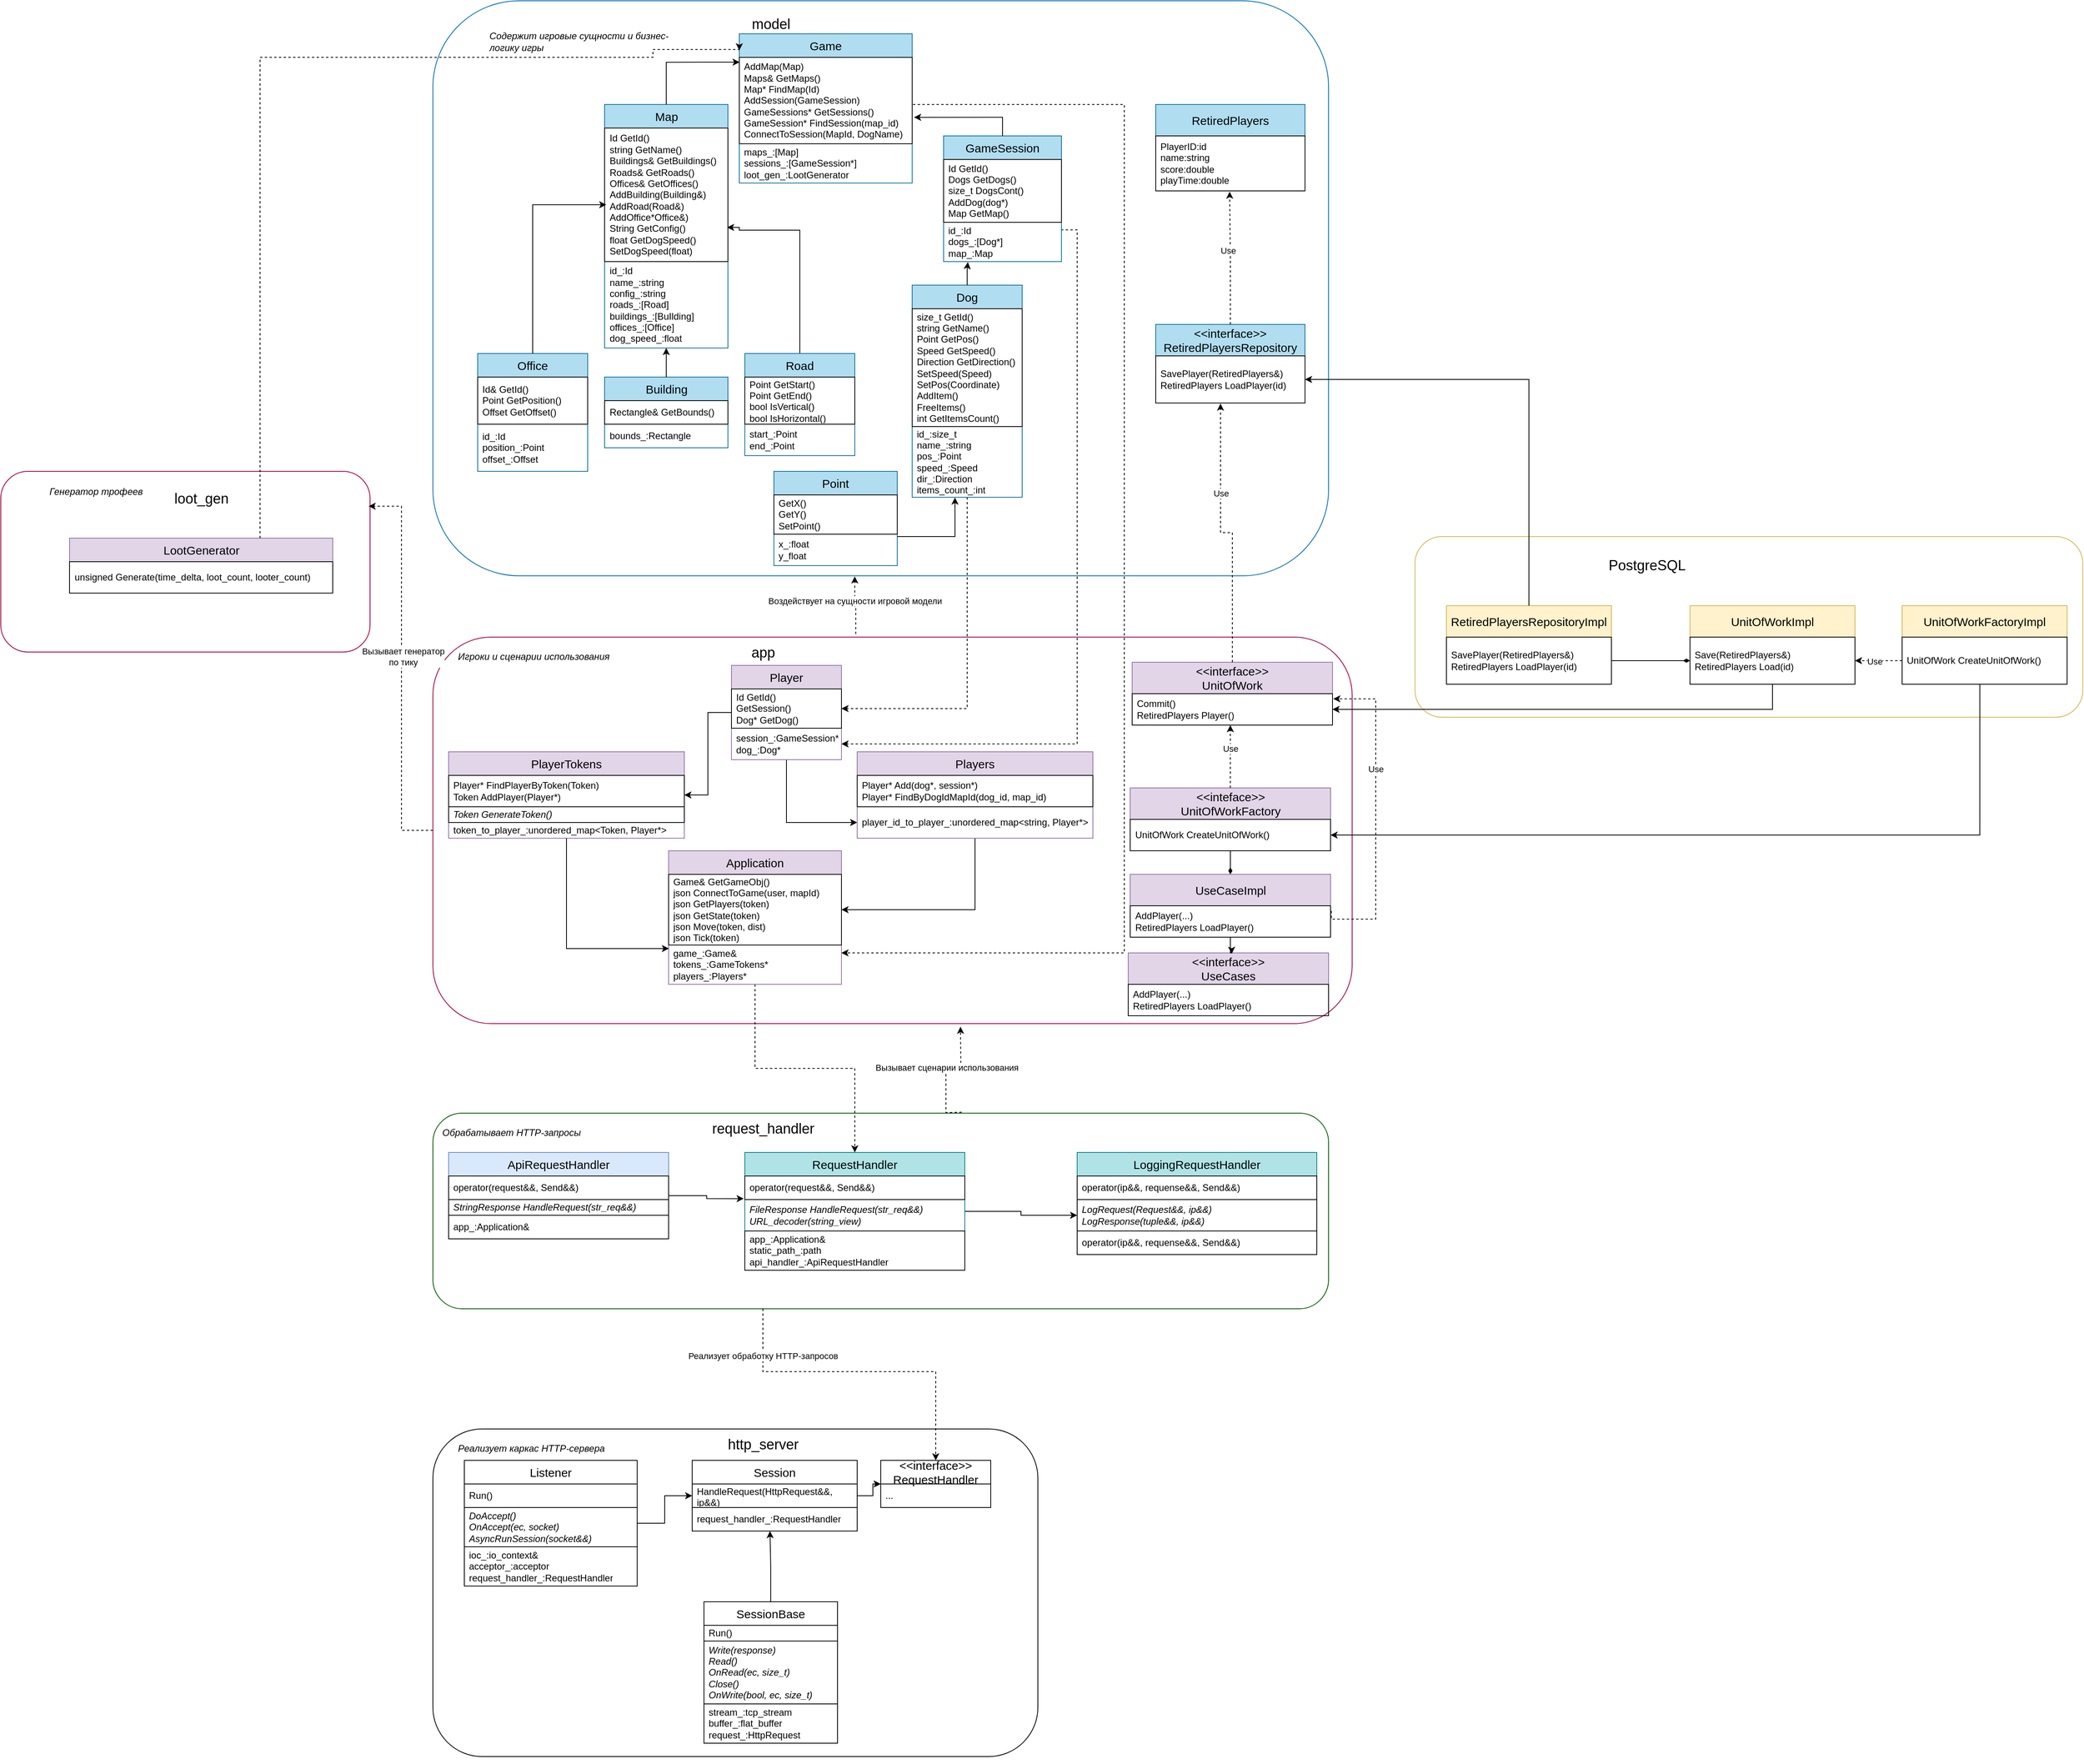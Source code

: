 <mxfile version="23.1.4" type="github">
  <diagram id="C5RBs43oDa-KdzZeNtuy" name="Page-1">
    <mxGraphModel dx="3267" dy="2514" grid="1" gridSize="10" guides="1" tooltips="1" connect="1" arrows="1" fold="1" page="1" pageScale="1" pageWidth="827" pageHeight="1169" math="0" shadow="0">
      <root>
        <mxCell id="WIyWlLk6GJQsqaUBKTNV-0" />
        <mxCell id="WIyWlLk6GJQsqaUBKTNV-1" parent="WIyWlLk6GJQsqaUBKTNV-0" />
        <mxCell id="-_XnjNIZJdmLHWLB3OJD-4" value="" style="rounded=1;whiteSpace=wrap;html=1;fillColor=none;fontColor=#ffffff;strokeColor=#A50040;" parent="WIyWlLk6GJQsqaUBKTNV-1" vertex="1">
          <mxGeometry x="-20" y="648" width="1170" height="492" as="geometry" />
        </mxCell>
        <mxCell id="kK3XNEmJycX0j8ojbDVo-37" value="" style="rounded=1;whiteSpace=wrap;html=1;fillColor=none;fontColor=#ffffff;strokeColor=#006EAF;fillStyle=auto;" parent="WIyWlLk6GJQsqaUBKTNV-1" vertex="1">
          <mxGeometry x="-20" y="-162" width="1140" height="732" as="geometry" />
        </mxCell>
        <mxCell id="kK3XNEmJycX0j8ojbDVo-18" value="&lt;font style=&quot;font-size: 15px;&quot;&gt;Game&lt;/font&gt;" style="swimlane;fontStyle=0;childLayout=stackLayout;horizontal=1;startSize=30;horizontalStack=0;resizeParent=1;resizeParentMax=0;resizeLast=0;collapsible=1;marginBottom=0;whiteSpace=wrap;html=1;fillColor=#b1ddf0;strokeColor=#10739e;" parent="WIyWlLk6GJQsqaUBKTNV-1" vertex="1">
          <mxGeometry x="370" y="-120" width="220" height="190" as="geometry" />
        </mxCell>
        <mxCell id="kK3XNEmJycX0j8ojbDVo-19" value="AddMap(Map)&lt;br&gt;Maps&amp;amp; GetMaps()&lt;br&gt;Map* FindMap(Id)&lt;br&gt;AddSession(GameSession)&lt;br&gt;GameSessions* GetSessions()&lt;br&gt;GameSession* FindSession(map_id)&lt;br&gt;ConnectToSession(MapId, DogName)" style="text;strokeColor=default;fillColor=none;align=left;verticalAlign=middle;spacingLeft=4;spacingRight=4;overflow=hidden;points=[[0,0.5],[1,0.5]];portConstraint=eastwest;rotatable=0;whiteSpace=wrap;html=1;shadow=0;" parent="kK3XNEmJycX0j8ojbDVo-18" vertex="1">
          <mxGeometry y="30" width="220" height="110" as="geometry" />
        </mxCell>
        <mxCell id="TLE_2MJ0uI7yjBn3FSsW-5" value="maps_:[Map]&lt;br&gt;&lt;span&gt;sessions_:[GameSession*]&lt;br&gt;loot_gen_:LootGenerator&lt;br&gt;&lt;/span&gt;" style="text;strokeColor=none;fillColor=none;align=left;verticalAlign=middle;spacingLeft=4;spacingRight=4;overflow=hidden;points=[[0,0.5],[1,0.5]];portConstraint=eastwest;rotatable=0;whiteSpace=wrap;html=1;fontStyle=0" parent="kK3XNEmJycX0j8ojbDVo-18" vertex="1">
          <mxGeometry y="140" width="220" height="50" as="geometry" />
        </mxCell>
        <mxCell id="kK3XNEmJycX0j8ojbDVo-25" value="&lt;font style=&quot;font-size: 15px;&quot;&gt;Map&lt;/font&gt;" style="swimlane;fontStyle=0;childLayout=stackLayout;horizontal=1;startSize=30;horizontalStack=0;resizeParent=1;resizeParentMax=0;resizeLast=0;collapsible=1;marginBottom=0;whiteSpace=wrap;html=1;fillColor=#b1ddf0;strokeColor=#10739e;" parent="WIyWlLk6GJQsqaUBKTNV-1" vertex="1">
          <mxGeometry x="198.5" y="-30" width="157" height="310" as="geometry" />
        </mxCell>
        <mxCell id="kK3XNEmJycX0j8ojbDVo-26" value="Id GetId()&lt;br&gt;string GetName()&lt;br&gt;Buildings&amp;amp; GetBuildings()&lt;br&gt;Roads&amp;amp; GetRoads()&lt;br&gt;Offices&amp;amp; GetOffices()&lt;br&gt;AddBuilding(Building&amp;amp;)&lt;br&gt;AddRoad(Road&amp;amp;)&lt;br&gt;AddOffice*Office&amp;amp;)&lt;br&gt;String GetConfig()&lt;br&gt;float GetDogSpeed()&lt;br&gt;SetDogSpeed(float)" style="text;strokeColor=default;fillColor=none;align=left;verticalAlign=middle;spacingLeft=4;spacingRight=4;overflow=hidden;points=[[0,0.5],[1,0.5]];portConstraint=eastwest;rotatable=0;whiteSpace=wrap;html=1;" parent="kK3XNEmJycX0j8ojbDVo-25" vertex="1">
          <mxGeometry y="30" width="157" height="170" as="geometry" />
        </mxCell>
        <mxCell id="TLE_2MJ0uI7yjBn3FSsW-6" value="id_:Id&lt;br&gt;name_:string&lt;br&gt;config_:string&lt;br&gt;roads_:[Road]&lt;br&gt;buildings_:[BuIlding]&lt;br&gt;offices_:[Office]&lt;br&gt;dog_speed_:float" style="text;strokeColor=none;fillColor=none;align=left;verticalAlign=middle;spacingLeft=4;spacingRight=4;overflow=hidden;points=[[0,0.5],[1,0.5]];portConstraint=eastwest;rotatable=0;whiteSpace=wrap;html=1;" parent="kK3XNEmJycX0j8ojbDVo-25" vertex="1">
          <mxGeometry y="200" width="157" height="110" as="geometry" />
        </mxCell>
        <mxCell id="mTJFydQudF-oLW5hOp1H-12" style="edgeStyle=orthogonalEdgeStyle;rounded=0;orthogonalLoop=1;jettySize=auto;html=1;exitX=0.996;exitY=0.192;exitDx=0;exitDy=0;exitPerimeter=0;entryX=1;entryY=0.5;entryDx=0;entryDy=0;dashed=1;" parent="WIyWlLk6GJQsqaUBKTNV-1" source="-d_BuJ7uQr2KmiJaSdZM-6" target="kNAH83kcpVCX7tg4cOwJ-1" edge="1">
          <mxGeometry relative="1" as="geometry" />
        </mxCell>
        <mxCell id="kK3XNEmJycX0j8ojbDVo-29" value="&lt;font style=&quot;font-size: 15px;&quot;&gt;GameSession&lt;/font&gt;" style="swimlane;fontStyle=0;childLayout=stackLayout;horizontal=1;startSize=30;horizontalStack=0;resizeParent=1;resizeParentMax=0;resizeLast=0;collapsible=1;marginBottom=0;whiteSpace=wrap;html=1;fillColor=#b1ddf0;strokeColor=#10739e;" parent="WIyWlLk6GJQsqaUBKTNV-1" vertex="1">
          <mxGeometry x="630" y="10" width="150" height="160" as="geometry" />
        </mxCell>
        <mxCell id="-d_BuJ7uQr2KmiJaSdZM-1" value="&lt;span&gt;Id GetId()&lt;br&gt;Dogs GetDogs()&lt;br&gt;size_t DogsCont()&lt;br&gt;AddDog(dog*)&lt;br&gt;Map GetMap()&lt;br&gt;&lt;/span&gt;" style="text;strokeColor=default;fillColor=none;align=left;verticalAlign=middle;spacingLeft=4;spacingRight=4;overflow=hidden;points=[[0,0.5],[1,0.5]];portConstraint=eastwest;rotatable=0;whiteSpace=wrap;html=1;fontStyle=0" parent="kK3XNEmJycX0j8ojbDVo-29" vertex="1">
          <mxGeometry y="30" width="150" height="80" as="geometry" />
        </mxCell>
        <mxCell id="-d_BuJ7uQr2KmiJaSdZM-6" value="&lt;span&gt;id_:Id&lt;br&gt;dogs_:[Dog*]&lt;br&gt;map_:Map&lt;/span&gt;" style="text;strokeColor=none;fillColor=none;align=left;verticalAlign=middle;spacingLeft=4;spacingRight=4;overflow=hidden;points=[[0,0.5],[1,0.5]];portConstraint=eastwest;rotatable=0;whiteSpace=wrap;html=1;fontStyle=0" parent="kK3XNEmJycX0j8ojbDVo-29" vertex="1">
          <mxGeometry y="110" width="150" height="50" as="geometry" />
        </mxCell>
        <mxCell id="kK3XNEmJycX0j8ojbDVo-35" style="edgeStyle=orthogonalEdgeStyle;rounded=0;orthogonalLoop=1;jettySize=auto;html=1;exitX=0.5;exitY=0;exitDx=0;exitDy=0;entryX=0.002;entryY=0.056;entryDx=0;entryDy=0;entryPerimeter=0;" parent="WIyWlLk6GJQsqaUBKTNV-1" source="kK3XNEmJycX0j8ojbDVo-25" target="kK3XNEmJycX0j8ojbDVo-19" edge="1">
          <mxGeometry relative="1" as="geometry" />
        </mxCell>
        <mxCell id="kK3XNEmJycX0j8ojbDVo-36" style="edgeStyle=orthogonalEdgeStyle;rounded=0;orthogonalLoop=1;jettySize=auto;html=1;exitX=0.5;exitY=0;exitDx=0;exitDy=0;entryX=1.011;entryY=0.694;entryDx=0;entryDy=0;entryPerimeter=0;" parent="WIyWlLk6GJQsqaUBKTNV-1" source="kK3XNEmJycX0j8ojbDVo-29" target="kK3XNEmJycX0j8ojbDVo-19" edge="1">
          <mxGeometry relative="1" as="geometry" />
        </mxCell>
        <mxCell id="kK3XNEmJycX0j8ojbDVo-38" value="&lt;font style=&quot;font-size: 18px;&quot;&gt;model&lt;/font&gt;" style="text;html=1;align=center;verticalAlign=middle;resizable=0;points=[];autosize=1;strokeColor=none;fillColor=none;" parent="WIyWlLk6GJQsqaUBKTNV-1" vertex="1">
          <mxGeometry x="375" y="-152" width="70" height="40" as="geometry" />
        </mxCell>
        <mxCell id="-_XnjNIZJdmLHWLB3OJD-0" style="edgeStyle=orthogonalEdgeStyle;rounded=0;orthogonalLoop=1;jettySize=auto;html=1;exitX=0.5;exitY=1;exitDx=0;exitDy=0;" parent="WIyWlLk6GJQsqaUBKTNV-1" edge="1">
          <mxGeometry relative="1" as="geometry">
            <mxPoint x="447" y="372" as="sourcePoint" />
            <mxPoint x="447" y="372" as="targetPoint" />
          </mxGeometry>
        </mxCell>
        <mxCell id="-_XnjNIZJdmLHWLB3OJD-1" value="Содержит игровые сущности и бизнес-&lt;br&gt;логику игры" style="text;html=1;align=left;verticalAlign=middle;resizable=0;points=[];autosize=1;strokeColor=none;fillColor=none;fontStyle=2" parent="WIyWlLk6GJQsqaUBKTNV-1" vertex="1">
          <mxGeometry x="50" y="-130" width="250" height="40" as="geometry" />
        </mxCell>
        <mxCell id="mTJFydQudF-oLW5hOp1H-14" style="edgeStyle=orthogonalEdgeStyle;rounded=0;orthogonalLoop=1;jettySize=auto;html=1;" parent="WIyWlLk6GJQsqaUBKTNV-1" source="-_XnjNIZJdmLHWLB3OJD-2" target="zR_VMZLDNJ4zLKiuyaMJ-2" edge="1">
          <mxGeometry relative="1" as="geometry" />
        </mxCell>
        <mxCell id="mTJFydQudF-oLW5hOp1H-15" style="edgeStyle=orthogonalEdgeStyle;rounded=0;orthogonalLoop=1;jettySize=auto;html=1;" parent="WIyWlLk6GJQsqaUBKTNV-1" source="-_XnjNIZJdmLHWLB3OJD-2" target="zR_VMZLDNJ4zLKiuyaMJ-8" edge="1">
          <mxGeometry relative="1" as="geometry" />
        </mxCell>
        <mxCell id="-_XnjNIZJdmLHWLB3OJD-2" value="&lt;span style=&quot;font-size: 15px;&quot;&gt;Player&lt;/span&gt;" style="swimlane;fontStyle=0;childLayout=stackLayout;horizontal=1;startSize=30;horizontalStack=0;resizeParent=1;resizeParentMax=0;resizeLast=0;collapsible=1;marginBottom=0;whiteSpace=wrap;html=1;fillColor=#e1d5e7;strokeColor=#9673a6;" parent="WIyWlLk6GJQsqaUBKTNV-1" vertex="1">
          <mxGeometry x="360" y="684" width="140" height="120" as="geometry">
            <mxRectangle x="330" y="460" width="80" height="30" as="alternateBounds" />
          </mxGeometry>
        </mxCell>
        <mxCell id="-_XnjNIZJdmLHWLB3OJD-3" value="Id GetId()&lt;br&gt;GetSession()&lt;br&gt;Dog* GetDog()" style="text;strokeColor=default;fillColor=none;align=left;verticalAlign=middle;spacingLeft=4;spacingRight=4;overflow=hidden;points=[[0,0.5],[1,0.5]];portConstraint=eastwest;rotatable=0;whiteSpace=wrap;html=1;" parent="-_XnjNIZJdmLHWLB3OJD-2" vertex="1">
          <mxGeometry y="30" width="140" height="50" as="geometry" />
        </mxCell>
        <mxCell id="kNAH83kcpVCX7tg4cOwJ-1" value="session_:GameSession*&lt;br&gt;dog_:Dog*" style="text;strokeColor=none;fillColor=none;align=left;verticalAlign=middle;spacingLeft=4;spacingRight=4;overflow=hidden;points=[[0,0.5],[1,0.5]];portConstraint=eastwest;rotatable=0;whiteSpace=wrap;html=1;" parent="-_XnjNIZJdmLHWLB3OJD-2" vertex="1">
          <mxGeometry y="80" width="140" height="40" as="geometry" />
        </mxCell>
        <mxCell id="-_XnjNIZJdmLHWLB3OJD-5" style="edgeStyle=orthogonalEdgeStyle;rounded=0;orthogonalLoop=1;jettySize=auto;html=1;exitX=0.5;exitY=1;exitDx=0;exitDy=0;" parent="WIyWlLk6GJQsqaUBKTNV-1" edge="1">
          <mxGeometry relative="1" as="geometry">
            <mxPoint x="430" y="1068.0" as="sourcePoint" />
            <mxPoint x="430" y="1068.0" as="targetPoint" />
          </mxGeometry>
        </mxCell>
        <mxCell id="-_XnjNIZJdmLHWLB3OJD-9" style="edgeStyle=orthogonalEdgeStyle;rounded=0;orthogonalLoop=1;jettySize=auto;html=1;entryX=0.471;entryY=1.001;entryDx=0;entryDy=0;dashed=1;entryPerimeter=0;exitX=0.46;exitY=-0.008;exitDx=0;exitDy=0;exitPerimeter=0;" parent="WIyWlLk6GJQsqaUBKTNV-1" source="-_XnjNIZJdmLHWLB3OJD-4" target="kK3XNEmJycX0j8ojbDVo-37" edge="1">
          <mxGeometry relative="1" as="geometry">
            <mxPoint x="400" y="568" as="targetPoint" />
          </mxGeometry>
        </mxCell>
        <mxCell id="-_XnjNIZJdmLHWLB3OJD-10" value="Воздействует на сущности игровой модели" style="edgeLabel;html=1;align=center;verticalAlign=middle;resizable=0;points=[];" parent="-_XnjNIZJdmLHWLB3OJD-9" vertex="1" connectable="0">
          <mxGeometry x="0.167" y="3" relative="1" as="geometry">
            <mxPoint x="3" as="offset" />
          </mxGeometry>
        </mxCell>
        <mxCell id="-_XnjNIZJdmLHWLB3OJD-7" value="&lt;font style=&quot;font-size: 18px;&quot;&gt;app&lt;/font&gt;" style="text;html=1;align=center;verticalAlign=middle;resizable=0;points=[];autosize=1;strokeColor=none;fillColor=none;" parent="WIyWlLk6GJQsqaUBKTNV-1" vertex="1">
          <mxGeometry x="375" y="648" width="50" height="40" as="geometry" />
        </mxCell>
        <mxCell id="-_XnjNIZJdmLHWLB3OJD-8" value="Игроки и сценарии использования" style="text;html=1;align=left;verticalAlign=middle;resizable=0;points=[];autosize=1;strokeColor=none;fillColor=none;fontStyle=2" parent="WIyWlLk6GJQsqaUBKTNV-1" vertex="1">
          <mxGeometry x="10" y="658" width="220" height="30" as="geometry" />
        </mxCell>
        <mxCell id="-_XnjNIZJdmLHWLB3OJD-13" value="" style="rounded=1;whiteSpace=wrap;html=1;fillColor=none;fontColor=#ffffff;strokeColor=#005700;" parent="WIyWlLk6GJQsqaUBKTNV-1" vertex="1">
          <mxGeometry x="-20" y="1254" width="1140" height="249" as="geometry" />
        </mxCell>
        <mxCell id="-_XnjNIZJdmLHWLB3OJD-38" style="edgeStyle=orthogonalEdgeStyle;rounded=0;orthogonalLoop=1;jettySize=auto;html=1;dashed=1;entryX=0.5;entryY=0;entryDx=0;entryDy=0;" parent="WIyWlLk6GJQsqaUBKTNV-1" target="-_XnjNIZJdmLHWLB3OJD-29" edge="1">
          <mxGeometry relative="1" as="geometry">
            <Array as="points">
              <mxPoint x="400" y="1583" />
              <mxPoint x="620" y="1583" />
            </Array>
            <mxPoint x="400" y="1503" as="sourcePoint" />
          </mxGeometry>
        </mxCell>
        <mxCell id="-_XnjNIZJdmLHWLB3OJD-39" value="Реализует обработку HTTP-запросов" style="edgeLabel;html=1;align=center;verticalAlign=middle;resizable=0;points=[];" parent="-_XnjNIZJdmLHWLB3OJD-38" vertex="1" connectable="0">
          <mxGeometry x="-0.831" y="-1" relative="1" as="geometry">
            <mxPoint x="1" y="25" as="offset" />
          </mxGeometry>
        </mxCell>
        <mxCell id="zR_VMZLDNJ4zLKiuyaMJ-18" style="edgeStyle=orthogonalEdgeStyle;rounded=0;orthogonalLoop=1;jettySize=auto;html=1;entryX=0;entryY=0.5;entryDx=0;entryDy=0;" parent="WIyWlLk6GJQsqaUBKTNV-1" source="-_XnjNIZJdmLHWLB3OJD-14" target="TLE_2MJ0uI7yjBn3FSsW-22" edge="1">
          <mxGeometry relative="1" as="geometry" />
        </mxCell>
        <mxCell id="-_XnjNIZJdmLHWLB3OJD-14" value="&lt;span style=&quot;font-size: 15px;&quot;&gt;RequestHandler&lt;/span&gt;" style="swimlane;fontStyle=0;childLayout=stackLayout;horizontal=1;startSize=30;horizontalStack=0;resizeParent=1;resizeParentMax=0;resizeLast=0;collapsible=1;marginBottom=0;whiteSpace=wrap;html=1;fillColor=#b0e3e6;strokeColor=#0e8088;" parent="WIyWlLk6GJQsqaUBKTNV-1" vertex="1">
          <mxGeometry x="377" y="1304" width="280" height="150" as="geometry">
            <mxRectangle x="330" y="460" width="80" height="30" as="alternateBounds" />
          </mxGeometry>
        </mxCell>
        <mxCell id="-_XnjNIZJdmLHWLB3OJD-15" value="operator(request&amp;amp;&amp;amp;, Send&amp;amp;&amp;amp;)" style="text;strokeColor=default;fillColor=none;align=left;verticalAlign=middle;spacingLeft=4;spacingRight=4;overflow=hidden;points=[[0,0.5],[1,0.5]];portConstraint=eastwest;rotatable=0;whiteSpace=wrap;html=1;" parent="-_XnjNIZJdmLHWLB3OJD-14" vertex="1">
          <mxGeometry y="30" width="280" height="30" as="geometry" />
        </mxCell>
        <mxCell id="TLE_2MJ0uI7yjBn3FSsW-11" value="&lt;i style=&quot;border-color: var(--border-color);&quot;&gt;FileResponse HandleRequest(str_req&amp;amp;&amp;amp;)&lt;br style=&quot;border-color: var(--border-color);&quot;&gt;URL_decoder(string_view)&lt;/i&gt;" style="text;strokeColor=none;fillColor=none;align=left;verticalAlign=middle;spacingLeft=4;spacingRight=4;overflow=hidden;points=[[0,0.5],[1,0.5]];portConstraint=eastwest;rotatable=0;whiteSpace=wrap;html=1;" parent="-_XnjNIZJdmLHWLB3OJD-14" vertex="1">
          <mxGeometry y="60" width="280" height="40" as="geometry" />
        </mxCell>
        <mxCell id="TLE_2MJ0uI7yjBn3FSsW-12" value="app_:Application&amp;amp;&lt;br&gt;static_path_:path&lt;br&gt;api_handler_:ApiRequestHandler" style="text;strokeColor=default;fillColor=none;align=left;verticalAlign=middle;spacingLeft=4;spacingRight=4;overflow=hidden;points=[[0,0.5],[1,0.5]];portConstraint=eastwest;rotatable=0;whiteSpace=wrap;html=1;" parent="-_XnjNIZJdmLHWLB3OJD-14" vertex="1">
          <mxGeometry y="100" width="280" height="50" as="geometry" />
        </mxCell>
        <mxCell id="-_XnjNIZJdmLHWLB3OJD-16" style="edgeStyle=orthogonalEdgeStyle;rounded=0;orthogonalLoop=1;jettySize=auto;html=1;exitX=0.5;exitY=1;exitDx=0;exitDy=0;" parent="WIyWlLk6GJQsqaUBKTNV-1" edge="1">
          <mxGeometry relative="1" as="geometry">
            <mxPoint x="400" y="1556" as="sourcePoint" />
            <mxPoint x="400" y="1556" as="targetPoint" />
          </mxGeometry>
        </mxCell>
        <mxCell id="-_XnjNIZJdmLHWLB3OJD-19" style="edgeStyle=orthogonalEdgeStyle;rounded=0;orthogonalLoop=1;jettySize=auto;html=1;dashed=1;exitX=0.55;exitY=-0.005;exitDx=0;exitDy=0;exitPerimeter=0;entryX=0.695;entryY=1.008;entryDx=0;entryDy=0;entryPerimeter=0;" parent="WIyWlLk6GJQsqaUBKTNV-1" edge="1">
          <mxGeometry relative="1" as="geometry">
            <mxPoint x="653" y="1252.755" as="sourcePoint" />
            <mxPoint x="651.5" y="1143.936" as="targetPoint" />
            <Array as="points" />
          </mxGeometry>
        </mxCell>
        <mxCell id="-_XnjNIZJdmLHWLB3OJD-20" value="Вызывает сценарии использования" style="edgeLabel;html=1;align=center;verticalAlign=middle;resizable=0;points=[];" parent="-_XnjNIZJdmLHWLB3OJD-19" vertex="1" connectable="0">
          <mxGeometry x="0.015" y="3" relative="1" as="geometry">
            <mxPoint as="offset" />
          </mxGeometry>
        </mxCell>
        <mxCell id="-_XnjNIZJdmLHWLB3OJD-17" value="&lt;span style=&quot;font-size: 18px;&quot;&gt;request_handler&lt;/span&gt;" style="text;html=1;align=center;verticalAlign=middle;resizable=0;points=[];autosize=1;strokeColor=none;fillColor=none;" parent="WIyWlLk6GJQsqaUBKTNV-1" vertex="1">
          <mxGeometry x="325" y="1254" width="150" height="40" as="geometry" />
        </mxCell>
        <mxCell id="-_XnjNIZJdmLHWLB3OJD-18" value="Обрабатывает HTTP-запросы" style="text;html=1;align=left;verticalAlign=middle;resizable=0;points=[];autosize=1;strokeColor=none;fillColor=none;fontStyle=2" parent="WIyWlLk6GJQsqaUBKTNV-1" vertex="1">
          <mxGeometry x="-10" y="1264" width="200" height="30" as="geometry" />
        </mxCell>
        <mxCell id="-_XnjNIZJdmLHWLB3OJD-21" value="" style="rounded=1;whiteSpace=wrap;html=1;gradientColor=default;fillColor=none;" parent="WIyWlLk6GJQsqaUBKTNV-1" vertex="1">
          <mxGeometry x="-20" y="1656" width="770" height="417" as="geometry" />
        </mxCell>
        <mxCell id="-_XnjNIZJdmLHWLB3OJD-36" style="edgeStyle=orthogonalEdgeStyle;rounded=0;orthogonalLoop=1;jettySize=auto;html=1;entryX=0;entryY=0.5;entryDx=0;entryDy=0;" parent="WIyWlLk6GJQsqaUBKTNV-1" source="-_XnjNIZJdmLHWLB3OJD-22" target="-_XnjNIZJdmLHWLB3OJD-29" edge="1">
          <mxGeometry relative="1" as="geometry" />
        </mxCell>
        <mxCell id="-_XnjNIZJdmLHWLB3OJD-22" value="&lt;span style=&quot;font-size: 15px;&quot;&gt;Session&lt;/span&gt;" style="swimlane;fontStyle=0;childLayout=stackLayout;horizontal=1;startSize=30;horizontalStack=0;resizeParent=1;resizeParentMax=0;resizeLast=0;collapsible=1;marginBottom=0;whiteSpace=wrap;html=1;" parent="WIyWlLk6GJQsqaUBKTNV-1" vertex="1">
          <mxGeometry x="310" y="1696" width="210" height="90" as="geometry">
            <mxRectangle x="330" y="460" width="80" height="30" as="alternateBounds" />
          </mxGeometry>
        </mxCell>
        <mxCell id="-_XnjNIZJdmLHWLB3OJD-23" value="HandleRequest(HttpRequest&amp;amp;&amp;amp;, ip&amp;amp;&amp;amp;)" style="text;strokeColor=default;fillColor=none;align=left;verticalAlign=middle;spacingLeft=4;spacingRight=4;overflow=hidden;points=[[0,0.5],[1,0.5]];portConstraint=eastwest;rotatable=0;whiteSpace=wrap;html=1;" parent="-_XnjNIZJdmLHWLB3OJD-22" vertex="1">
          <mxGeometry y="30" width="210" height="30" as="geometry" />
        </mxCell>
        <mxCell id="uiAO951HqReDPM408ryO-12" value="request_handler_:RequestHandler" style="text;strokeColor=none;fillColor=none;align=left;verticalAlign=middle;spacingLeft=4;spacingRight=4;overflow=hidden;points=[[0,0.5],[1,0.5]];portConstraint=eastwest;rotatable=0;whiteSpace=wrap;html=1;" parent="-_XnjNIZJdmLHWLB3OJD-22" vertex="1">
          <mxGeometry y="60" width="210" height="30" as="geometry" />
        </mxCell>
        <mxCell id="-_XnjNIZJdmLHWLB3OJD-24" style="edgeStyle=orthogonalEdgeStyle;rounded=0;orthogonalLoop=1;jettySize=auto;html=1;exitX=0.5;exitY=1;exitDx=0;exitDy=0;" parent="WIyWlLk6GJQsqaUBKTNV-1" source="-_XnjNIZJdmLHWLB3OJD-21" target="-_XnjNIZJdmLHWLB3OJD-21" edge="1">
          <mxGeometry relative="1" as="geometry" />
        </mxCell>
        <mxCell id="-_XnjNIZJdmLHWLB3OJD-25" value="&lt;span style=&quot;font-size: 18px;&quot;&gt;http_server&lt;/span&gt;" style="text;html=1;align=center;verticalAlign=middle;resizable=0;points=[];autosize=1;strokeColor=none;fillColor=none;" parent="WIyWlLk6GJQsqaUBKTNV-1" vertex="1">
          <mxGeometry x="345" y="1656" width="110" height="40" as="geometry" />
        </mxCell>
        <mxCell id="-_XnjNIZJdmLHWLB3OJD-26" value="Реализует каркас HTTP-сервера" style="text;html=1;align=left;verticalAlign=middle;resizable=0;points=[];autosize=1;strokeColor=none;fillColor=none;fontStyle=2" parent="WIyWlLk6GJQsqaUBKTNV-1" vertex="1">
          <mxGeometry x="10" y="1666" width="210" height="30" as="geometry" />
        </mxCell>
        <mxCell id="-_XnjNIZJdmLHWLB3OJD-32" style="edgeStyle=orthogonalEdgeStyle;rounded=0;orthogonalLoop=1;jettySize=auto;html=1;entryX=0;entryY=0.5;entryDx=0;entryDy=0;" parent="WIyWlLk6GJQsqaUBKTNV-1" source="-_XnjNIZJdmLHWLB3OJD-27" target="-_XnjNIZJdmLHWLB3OJD-22" edge="1">
          <mxGeometry relative="1" as="geometry" />
        </mxCell>
        <mxCell id="-_XnjNIZJdmLHWLB3OJD-27" value="&lt;span style=&quot;font-size: 15px;&quot;&gt;Listener&lt;/span&gt;" style="swimlane;fontStyle=0;childLayout=stackLayout;horizontal=1;startSize=30;horizontalStack=0;resizeParent=1;resizeParentMax=0;resizeLast=0;collapsible=1;marginBottom=0;whiteSpace=wrap;html=1;" parent="WIyWlLk6GJQsqaUBKTNV-1" vertex="1">
          <mxGeometry x="20" y="1696" width="220" height="160" as="geometry">
            <mxRectangle x="330" y="460" width="80" height="30" as="alternateBounds" />
          </mxGeometry>
        </mxCell>
        <mxCell id="-_XnjNIZJdmLHWLB3OJD-28" value="Run()" style="text;strokeColor=default;fillColor=none;align=left;verticalAlign=middle;spacingLeft=4;spacingRight=4;overflow=hidden;points=[[0,0.5],[1,0.5]];portConstraint=eastwest;rotatable=0;whiteSpace=wrap;html=1;" parent="-_XnjNIZJdmLHWLB3OJD-27" vertex="1">
          <mxGeometry y="30" width="220" height="30" as="geometry" />
        </mxCell>
        <mxCell id="uiAO951HqReDPM408ryO-2" value="DoAccept()&lt;br&gt;OnAccept(ec, socket)&lt;br&gt;AsyncRunSession(socket&amp;amp;&amp;amp;)" style="text;strokeColor=default;fillColor=none;align=left;verticalAlign=middle;spacingLeft=4;spacingRight=4;overflow=hidden;points=[[0,0.5],[1,0.5]];portConstraint=eastwest;rotatable=0;whiteSpace=wrap;html=1;fontStyle=2" parent="-_XnjNIZJdmLHWLB3OJD-27" vertex="1">
          <mxGeometry y="60" width="220" height="50" as="geometry" />
        </mxCell>
        <mxCell id="uiAO951HqReDPM408ryO-6" value="ioc_:io_context&amp;amp;&lt;br&gt;acceptor_:acceptor&lt;br&gt;request_handler_:RequestHandler" style="text;strokeColor=none;fillColor=none;align=left;verticalAlign=middle;spacingLeft=4;spacingRight=4;overflow=hidden;points=[[0,0.5],[1,0.5]];portConstraint=eastwest;rotatable=0;whiteSpace=wrap;html=1;" parent="-_XnjNIZJdmLHWLB3OJD-27" vertex="1">
          <mxGeometry y="110" width="220" height="50" as="geometry" />
        </mxCell>
        <mxCell id="-_XnjNIZJdmLHWLB3OJD-29" value="&lt;span style=&quot;font-size: 15px;&quot;&gt;&amp;lt;&amp;lt;interface&amp;gt;&amp;gt;&lt;br&gt;RequestHandler&lt;br&gt;&lt;/span&gt;" style="swimlane;fontStyle=0;childLayout=stackLayout;horizontal=1;startSize=30;horizontalStack=0;resizeParent=1;resizeParentMax=0;resizeLast=0;collapsible=1;marginBottom=0;whiteSpace=wrap;html=1;" parent="WIyWlLk6GJQsqaUBKTNV-1" vertex="1">
          <mxGeometry x="550" y="1696" width="140" height="60" as="geometry">
            <mxRectangle x="330" y="460" width="80" height="30" as="alternateBounds" />
          </mxGeometry>
        </mxCell>
        <mxCell id="-_XnjNIZJdmLHWLB3OJD-30" value="..." style="text;strokeColor=none;fillColor=none;align=left;verticalAlign=middle;spacingLeft=4;spacingRight=4;overflow=hidden;points=[[0,0.5],[1,0.5]];portConstraint=eastwest;rotatable=0;whiteSpace=wrap;html=1;" parent="-_XnjNIZJdmLHWLB3OJD-29" vertex="1">
          <mxGeometry y="30" width="140" height="30" as="geometry" />
        </mxCell>
        <mxCell id="-_XnjNIZJdmLHWLB3OJD-40" value="&lt;font style=&quot;font-size: 15px;&quot;&gt;Office&lt;/font&gt;" style="swimlane;fontStyle=0;childLayout=stackLayout;horizontal=1;startSize=30;horizontalStack=0;resizeParent=1;resizeParentMax=0;resizeLast=0;collapsible=1;marginBottom=0;whiteSpace=wrap;html=1;fillColor=#b1ddf0;strokeColor=#10739e;" parent="WIyWlLk6GJQsqaUBKTNV-1" vertex="1">
          <mxGeometry x="37" y="287" width="140" height="150" as="geometry" />
        </mxCell>
        <mxCell id="-_XnjNIZJdmLHWLB3OJD-41" value="Id&amp;amp; GetId()&lt;br&gt;Point GetPosition()&lt;br&gt;Offset GetOffset()" style="text;strokeColor=default;fillColor=none;align=left;verticalAlign=middle;spacingLeft=4;spacingRight=4;overflow=hidden;points=[[0,0.5],[1,0.5]];portConstraint=eastwest;rotatable=0;whiteSpace=wrap;html=1;" parent="-_XnjNIZJdmLHWLB3OJD-40" vertex="1">
          <mxGeometry y="30" width="140" height="60" as="geometry" />
        </mxCell>
        <mxCell id="TLE_2MJ0uI7yjBn3FSsW-8" value="id_:Id&lt;br&gt;position_:Point&lt;br&gt;offset_:Offset" style="text;strokeColor=none;fillColor=none;align=left;verticalAlign=middle;spacingLeft=4;spacingRight=4;overflow=hidden;points=[[0,0.5],[1,0.5]];portConstraint=eastwest;rotatable=0;whiteSpace=wrap;html=1;" parent="-_XnjNIZJdmLHWLB3OJD-40" vertex="1">
          <mxGeometry y="90" width="140" height="60" as="geometry" />
        </mxCell>
        <mxCell id="-_XnjNIZJdmLHWLB3OJD-43" value="&lt;font style=&quot;font-size: 15px;&quot;&gt;Building&lt;/font&gt;" style="swimlane;fontStyle=0;childLayout=stackLayout;horizontal=1;startSize=30;horizontalStack=0;resizeParent=1;resizeParentMax=0;resizeLast=0;collapsible=1;marginBottom=0;whiteSpace=wrap;html=1;fillColor=#b1ddf0;strokeColor=#10739e;" parent="WIyWlLk6GJQsqaUBKTNV-1" vertex="1">
          <mxGeometry x="198.5" y="317" width="157" height="90" as="geometry" />
        </mxCell>
        <mxCell id="-_XnjNIZJdmLHWLB3OJD-44" value="Rectangle&amp;amp; GetBounds()" style="text;strokeColor=default;fillColor=none;align=left;verticalAlign=middle;spacingLeft=4;spacingRight=4;overflow=hidden;points=[[0,0.5],[1,0.5]];portConstraint=eastwest;rotatable=0;whiteSpace=wrap;html=1;" parent="-_XnjNIZJdmLHWLB3OJD-43" vertex="1">
          <mxGeometry y="30" width="157" height="30" as="geometry" />
        </mxCell>
        <mxCell id="TLE_2MJ0uI7yjBn3FSsW-10" value="bounds_:Rectangle" style="text;strokeColor=none;fillColor=none;align=left;verticalAlign=middle;spacingLeft=4;spacingRight=4;overflow=hidden;points=[[0,0.5],[1,0.5]];portConstraint=eastwest;rotatable=0;whiteSpace=wrap;html=1;" parent="-_XnjNIZJdmLHWLB3OJD-43" vertex="1">
          <mxGeometry y="60" width="157" height="30" as="geometry" />
        </mxCell>
        <mxCell id="-_XnjNIZJdmLHWLB3OJD-49" style="edgeStyle=orthogonalEdgeStyle;rounded=0;orthogonalLoop=1;jettySize=auto;html=1;entryX=0.993;entryY=0.744;entryDx=0;entryDy=0;entryPerimeter=0;" parent="WIyWlLk6GJQsqaUBKTNV-1" source="-_XnjNIZJdmLHWLB3OJD-45" target="kK3XNEmJycX0j8ojbDVo-26" edge="1">
          <mxGeometry relative="1" as="geometry">
            <Array as="points">
              <mxPoint x="447" y="130" />
              <mxPoint x="370" y="130" />
            </Array>
          </mxGeometry>
        </mxCell>
        <mxCell id="-_XnjNIZJdmLHWLB3OJD-45" value="&lt;font style=&quot;font-size: 15px;&quot;&gt;Road&lt;/font&gt;" style="swimlane;fontStyle=0;childLayout=stackLayout;horizontal=1;startSize=30;horizontalStack=0;resizeParent=1;resizeParentMax=0;resizeLast=0;collapsible=1;marginBottom=0;whiteSpace=wrap;html=1;fillColor=#b1ddf0;strokeColor=#10739e;" parent="WIyWlLk6GJQsqaUBKTNV-1" vertex="1">
          <mxGeometry x="377" y="287" width="140" height="130" as="geometry" />
        </mxCell>
        <mxCell id="-_XnjNIZJdmLHWLB3OJD-46" value="Point GetStart()&lt;br&gt;Point GetEnd()&lt;br&gt;bool IsVertical()&lt;br&gt;bool IsHorizontal()" style="text;strokeColor=default;fillColor=none;align=left;verticalAlign=middle;spacingLeft=4;spacingRight=4;overflow=hidden;points=[[0,0.5],[1,0.5]];portConstraint=eastwest;rotatable=0;whiteSpace=wrap;html=1;" parent="-_XnjNIZJdmLHWLB3OJD-45" vertex="1">
          <mxGeometry y="30" width="140" height="60" as="geometry" />
        </mxCell>
        <mxCell id="TLE_2MJ0uI7yjBn3FSsW-9" value="start_:Point&lt;br&gt;end_:Point" style="text;strokeColor=none;fillColor=none;align=left;verticalAlign=middle;spacingLeft=4;spacingRight=4;overflow=hidden;points=[[0,0.5],[1,0.5]];portConstraint=eastwest;rotatable=0;whiteSpace=wrap;html=1;" parent="-_XnjNIZJdmLHWLB3OJD-45" vertex="1">
          <mxGeometry y="90" width="140" height="40" as="geometry" />
        </mxCell>
        <mxCell id="-_XnjNIZJdmLHWLB3OJD-47" style="edgeStyle=orthogonalEdgeStyle;rounded=0;orthogonalLoop=1;jettySize=auto;html=1;entryX=0.014;entryY=0.574;entryDx=0;entryDy=0;entryPerimeter=0;" parent="WIyWlLk6GJQsqaUBKTNV-1" source="-_XnjNIZJdmLHWLB3OJD-40" target="kK3XNEmJycX0j8ojbDVo-26" edge="1">
          <mxGeometry relative="1" as="geometry" />
        </mxCell>
        <mxCell id="-_XnjNIZJdmLHWLB3OJD-48" style="edgeStyle=orthogonalEdgeStyle;rounded=0;orthogonalLoop=1;jettySize=auto;html=1;exitX=0.5;exitY=0;exitDx=0;exitDy=0;entryX=0.5;entryY=1;entryDx=0;entryDy=0;" parent="WIyWlLk6GJQsqaUBKTNV-1" source="-_XnjNIZJdmLHWLB3OJD-43" target="kK3XNEmJycX0j8ojbDVo-25" edge="1">
          <mxGeometry relative="1" as="geometry">
            <mxPoint x="276" y="238" as="targetPoint" />
          </mxGeometry>
        </mxCell>
        <mxCell id="mTJFydQudF-oLW5hOp1H-13" style="edgeStyle=orthogonalEdgeStyle;rounded=0;orthogonalLoop=1;jettySize=auto;html=1;dashed=1;" parent="WIyWlLk6GJQsqaUBKTNV-1" source="TLE_2MJ0uI7yjBn3FSsW-0" target="-_XnjNIZJdmLHWLB3OJD-3" edge="1">
          <mxGeometry relative="1" as="geometry" />
        </mxCell>
        <mxCell id="TLE_2MJ0uI7yjBn3FSsW-0" value="&lt;font style=&quot;font-size: 15px;&quot;&gt;Dog&lt;/font&gt;" style="swimlane;fontStyle=0;childLayout=stackLayout;horizontal=1;startSize=30;horizontalStack=0;resizeParent=1;resizeParentMax=0;resizeLast=0;collapsible=1;marginBottom=0;whiteSpace=wrap;html=1;fillColor=#b1ddf0;strokeColor=#10739e;" parent="WIyWlLk6GJQsqaUBKTNV-1" vertex="1">
          <mxGeometry x="590" y="200" width="140" height="270" as="geometry" />
        </mxCell>
        <mxCell id="TLE_2MJ0uI7yjBn3FSsW-1" value="size_t GetId()&lt;br&gt;string GetName()&lt;br&gt;Point GetPos()&lt;br&gt;Speed GetSpeed()&lt;br&gt;Direction GetDirection()&lt;br&gt;SetSpeed(Speed)&lt;br&gt;SetPos(Coordinate)&lt;br&gt;AddItem()&lt;br&gt;FreeItems()&lt;br&gt;int GetItemsCount()" style="text;strokeColor=default;fillColor=none;align=left;verticalAlign=middle;spacingLeft=4;spacingRight=4;overflow=hidden;points=[[0,0.5],[1,0.5]];portConstraint=eastwest;rotatable=0;whiteSpace=wrap;html=1;" parent="TLE_2MJ0uI7yjBn3FSsW-0" vertex="1">
          <mxGeometry y="30" width="140" height="150" as="geometry" />
        </mxCell>
        <mxCell id="-d_BuJ7uQr2KmiJaSdZM-5" value="id_:size_t&lt;br&gt;name_:string&lt;br&gt;pos_:Point&lt;br&gt;speed_:Speed&lt;br&gt;dir_:Direction&lt;br&gt;items_count_:int" style="text;strokeColor=none;fillColor=none;align=left;verticalAlign=middle;spacingLeft=4;spacingRight=4;overflow=hidden;points=[[0,0.5],[1,0.5]];portConstraint=eastwest;rotatable=0;whiteSpace=wrap;html=1;" parent="TLE_2MJ0uI7yjBn3FSsW-0" vertex="1">
          <mxGeometry y="180" width="140" height="90" as="geometry" />
        </mxCell>
        <mxCell id="TLE_2MJ0uI7yjBn3FSsW-18" value="&lt;span style=&quot;font-size: 15px;&quot;&gt;LoggingRequestHandler&lt;/span&gt;" style="swimlane;fontStyle=0;childLayout=stackLayout;horizontal=1;startSize=30;horizontalStack=0;resizeParent=1;resizeParentMax=0;resizeLast=0;collapsible=1;marginBottom=0;whiteSpace=wrap;html=1;fillColor=#b0e3e6;strokeColor=#0e8088;" parent="WIyWlLk6GJQsqaUBKTNV-1" vertex="1">
          <mxGeometry x="800" y="1304" width="305" height="130" as="geometry">
            <mxRectangle x="330" y="460" width="80" height="30" as="alternateBounds" />
          </mxGeometry>
        </mxCell>
        <mxCell id="TLE_2MJ0uI7yjBn3FSsW-21" value="operator(ip&amp;amp;&amp;amp;, requense&amp;amp;&amp;amp;, Send&amp;amp;&amp;amp;)" style="text;strokeColor=default;fillColor=none;align=left;verticalAlign=middle;spacingLeft=4;spacingRight=4;overflow=hidden;points=[[0,0.5],[1,0.5]];portConstraint=eastwest;rotatable=0;whiteSpace=wrap;html=1;" parent="TLE_2MJ0uI7yjBn3FSsW-18" vertex="1">
          <mxGeometry y="30" width="305" height="30" as="geometry" />
        </mxCell>
        <mxCell id="TLE_2MJ0uI7yjBn3FSsW-22" value="LogRequest(Request&amp;amp;&amp;amp;, ip&amp;amp;&amp;amp;)&lt;br&gt;LogResponse(tuple&amp;amp;&amp;amp;, ip&amp;amp;&amp;amp;)" style="text;strokeColor=default;fillColor=none;align=left;verticalAlign=middle;spacingLeft=4;spacingRight=4;overflow=hidden;points=[[0,0.5],[1,0.5]];portConstraint=eastwest;rotatable=0;whiteSpace=wrap;html=1;fontStyle=2" parent="TLE_2MJ0uI7yjBn3FSsW-18" vertex="1">
          <mxGeometry y="60" width="305" height="40" as="geometry" />
        </mxCell>
        <mxCell id="TLE_2MJ0uI7yjBn3FSsW-23" value="operator(ip&amp;amp;&amp;amp;, requense&amp;amp;&amp;amp;, Send&amp;amp;&amp;amp;)" style="text;strokeColor=default;fillColor=none;align=left;verticalAlign=middle;spacingLeft=4;spacingRight=4;overflow=hidden;points=[[0,0.5],[1,0.5]];portConstraint=eastwest;rotatable=0;whiteSpace=wrap;html=1;" parent="TLE_2MJ0uI7yjBn3FSsW-18" vertex="1">
          <mxGeometry y="100" width="305" height="30" as="geometry" />
        </mxCell>
        <mxCell id="uiAO951HqReDPM408ryO-7" value="&lt;span style=&quot;font-size: 15px;&quot;&gt;SessionBase&lt;/span&gt;" style="swimlane;fontStyle=0;childLayout=stackLayout;horizontal=1;startSize=30;horizontalStack=0;resizeParent=1;resizeParentMax=0;resizeLast=0;collapsible=1;marginBottom=0;whiteSpace=wrap;html=1;" parent="WIyWlLk6GJQsqaUBKTNV-1" vertex="1">
          <mxGeometry x="325" y="1876" width="170" height="180" as="geometry">
            <mxRectangle x="330" y="460" width="80" height="30" as="alternateBounds" />
          </mxGeometry>
        </mxCell>
        <mxCell id="uiAO951HqReDPM408ryO-8" value="Run()" style="text;strokeColor=default;fillColor=none;align=left;verticalAlign=middle;spacingLeft=4;spacingRight=4;overflow=hidden;points=[[0,0.5],[1,0.5]];portConstraint=eastwest;rotatable=0;whiteSpace=wrap;html=1;" parent="uiAO951HqReDPM408ryO-7" vertex="1">
          <mxGeometry y="30" width="170" height="20" as="geometry" />
        </mxCell>
        <mxCell id="uiAO951HqReDPM408ryO-10" value="Write(response)&lt;br&gt;Read()&lt;br&gt;OnRead(ec, size_t)&lt;br&gt;Close()&lt;br&gt;OnWrite(bool, ec, size_t)" style="text;strokeColor=none;fillColor=none;align=left;verticalAlign=middle;spacingLeft=4;spacingRight=4;overflow=hidden;points=[[0,0.5],[1,0.5]];portConstraint=eastwest;rotatable=0;whiteSpace=wrap;html=1;fontStyle=2" parent="uiAO951HqReDPM408ryO-7" vertex="1">
          <mxGeometry y="50" width="170" height="80" as="geometry" />
        </mxCell>
        <mxCell id="uiAO951HqReDPM408ryO-11" value="stream_:tcp_stream&lt;br style=&quot;border-color: var(--border-color);&quot;&gt;buffer_:flat_buffer&lt;br style=&quot;border-color: var(--border-color);&quot;&gt;request_:HttpRequest" style="text;strokeColor=default;fillColor=none;align=left;verticalAlign=middle;spacingLeft=4;spacingRight=4;overflow=hidden;points=[[0,0.5],[1,0.5]];portConstraint=eastwest;rotatable=0;whiteSpace=wrap;html=1;" parent="uiAO951HqReDPM408ryO-7" vertex="1">
          <mxGeometry y="130" width="170" height="50" as="geometry" />
        </mxCell>
        <mxCell id="uiAO951HqReDPM408ryO-9" style="edgeStyle=orthogonalEdgeStyle;rounded=0;orthogonalLoop=1;jettySize=auto;html=1;" parent="WIyWlLk6GJQsqaUBKTNV-1" source="uiAO951HqReDPM408ryO-7" edge="1">
          <mxGeometry relative="1" as="geometry">
            <mxPoint x="409" y="1786" as="targetPoint" />
          </mxGeometry>
        </mxCell>
        <mxCell id="zR_VMZLDNJ4zLKiuyaMJ-2" value="&lt;span style=&quot;font-size: 15px;&quot;&gt;PlayerTokens&lt;/span&gt;" style="swimlane;fontStyle=0;childLayout=stackLayout;horizontal=1;startSize=30;horizontalStack=0;resizeParent=1;resizeParentMax=0;resizeLast=0;collapsible=1;marginBottom=0;whiteSpace=wrap;html=1;fillColor=#e1d5e7;strokeColor=#9673a6;" parent="WIyWlLk6GJQsqaUBKTNV-1" vertex="1">
          <mxGeometry y="794" width="300" height="110" as="geometry">
            <mxRectangle x="330" y="460" width="80" height="30" as="alternateBounds" />
          </mxGeometry>
        </mxCell>
        <mxCell id="zR_VMZLDNJ4zLKiuyaMJ-3" value="Player* FindPlayerByToken(Token)&lt;br&gt;Token AddPlayer(Player*)" style="text;strokeColor=default;fillColor=none;align=left;verticalAlign=middle;spacingLeft=4;spacingRight=4;overflow=hidden;points=[[0,0.5],[1,0.5]];portConstraint=eastwest;rotatable=0;whiteSpace=wrap;html=1;" parent="zR_VMZLDNJ4zLKiuyaMJ-2" vertex="1">
          <mxGeometry y="30" width="300" height="40" as="geometry" />
        </mxCell>
        <mxCell id="zR_VMZLDNJ4zLKiuyaMJ-4" value="Token GenerateToken()" style="text;strokeColor=default;fillColor=none;align=left;verticalAlign=middle;spacingLeft=4;spacingRight=4;overflow=hidden;points=[[0,0.5],[1,0.5]];portConstraint=eastwest;rotatable=0;whiteSpace=wrap;html=1;fontStyle=2" parent="zR_VMZLDNJ4zLKiuyaMJ-2" vertex="1">
          <mxGeometry y="70" width="300" height="20" as="geometry" />
        </mxCell>
        <mxCell id="-d_BuJ7uQr2KmiJaSdZM-3" value="token_to_player_:unordered_map&amp;lt;Token, Player*&amp;gt;" style="text;strokeColor=none;fillColor=none;align=left;verticalAlign=middle;spacingLeft=4;spacingRight=4;overflow=hidden;points=[[0,0.5],[1,0.5]];portConstraint=eastwest;rotatable=0;whiteSpace=wrap;html=1;" parent="zR_VMZLDNJ4zLKiuyaMJ-2" vertex="1">
          <mxGeometry y="90" width="300" height="20" as="geometry" />
        </mxCell>
        <mxCell id="mTJFydQudF-oLW5hOp1H-18" style="edgeStyle=orthogonalEdgeStyle;rounded=0;orthogonalLoop=1;jettySize=auto;html=1;entryX=1;entryY=0.5;entryDx=0;entryDy=0;" parent="WIyWlLk6GJQsqaUBKTNV-1" source="zR_VMZLDNJ4zLKiuyaMJ-6" target="mTJFydQudF-oLW5hOp1H-3" edge="1">
          <mxGeometry relative="1" as="geometry" />
        </mxCell>
        <mxCell id="zR_VMZLDNJ4zLKiuyaMJ-6" value="&lt;span style=&quot;font-size: 15px;&quot;&gt;Players&lt;/span&gt;" style="swimlane;fontStyle=0;childLayout=stackLayout;horizontal=1;startSize=30;horizontalStack=0;resizeParent=1;resizeParentMax=0;resizeLast=0;collapsible=1;marginBottom=0;whiteSpace=wrap;html=1;fillColor=#e1d5e7;strokeColor=#9673a6;" parent="WIyWlLk6GJQsqaUBKTNV-1" vertex="1">
          <mxGeometry x="520" y="794" width="300" height="110" as="geometry">
            <mxRectangle x="330" y="460" width="80" height="30" as="alternateBounds" />
          </mxGeometry>
        </mxCell>
        <mxCell id="zR_VMZLDNJ4zLKiuyaMJ-7" value="Player* Add(dog*, session*)&lt;br&gt;Player* FindByDogIdMapId(dog_id, map_id)" style="text;strokeColor=default;fillColor=none;align=left;verticalAlign=middle;spacingLeft=4;spacingRight=4;overflow=hidden;points=[[0,0.5],[1,0.5]];portConstraint=eastwest;rotatable=0;whiteSpace=wrap;html=1;" parent="zR_VMZLDNJ4zLKiuyaMJ-6" vertex="1">
          <mxGeometry y="30" width="300" height="40" as="geometry" />
        </mxCell>
        <mxCell id="zR_VMZLDNJ4zLKiuyaMJ-8" value="player_id_to_player_:unordered_map&amp;lt;string, Player*&amp;gt;" style="text;strokeColor=none;fillColor=none;align=left;verticalAlign=middle;spacingLeft=4;spacingRight=4;overflow=hidden;points=[[0,0.5],[1,0.5]];portConstraint=eastwest;rotatable=0;whiteSpace=wrap;html=1;" parent="zR_VMZLDNJ4zLKiuyaMJ-6" vertex="1">
          <mxGeometry y="70" width="300" height="40" as="geometry" />
        </mxCell>
        <mxCell id="zR_VMZLDNJ4zLKiuyaMJ-10" value="&lt;span style=&quot;font-size: 15px;&quot;&gt;ApiRequestHandler&lt;/span&gt;" style="swimlane;fontStyle=0;childLayout=stackLayout;horizontal=1;startSize=30;horizontalStack=0;resizeParent=1;resizeParentMax=0;resizeLast=0;collapsible=1;marginBottom=0;whiteSpace=wrap;html=1;fillColor=#dae8fc;strokeColor=#6c8ebf;" parent="WIyWlLk6GJQsqaUBKTNV-1" vertex="1">
          <mxGeometry y="1304" width="280" height="110" as="geometry">
            <mxRectangle x="330" y="460" width="80" height="30" as="alternateBounds" />
          </mxGeometry>
        </mxCell>
        <mxCell id="zR_VMZLDNJ4zLKiuyaMJ-11" value="operator(request&amp;amp;&amp;amp;, Send&amp;amp;&amp;amp;)" style="text;strokeColor=default;fillColor=none;align=left;verticalAlign=middle;spacingLeft=4;spacingRight=4;overflow=hidden;points=[[0,0.5],[1,0.5]];portConstraint=eastwest;rotatable=0;whiteSpace=wrap;html=1;" parent="zR_VMZLDNJ4zLKiuyaMJ-10" vertex="1">
          <mxGeometry y="30" width="280" height="30" as="geometry" />
        </mxCell>
        <mxCell id="zR_VMZLDNJ4zLKiuyaMJ-12" value="&lt;i style=&quot;border-color: var(--border-color);&quot;&gt;StringResponse HandleRequest(str_req&amp;amp;&amp;amp;)&lt;br style=&quot;border-color: var(--border-color);&quot;&gt;&lt;br&gt;&lt;/i&gt;" style="text;strokeColor=default;fillColor=none;align=left;verticalAlign=middle;spacingLeft=4;spacingRight=4;overflow=hidden;points=[[0,0.5],[1,0.5]];portConstraint=eastwest;rotatable=0;whiteSpace=wrap;html=1;" parent="zR_VMZLDNJ4zLKiuyaMJ-10" vertex="1">
          <mxGeometry y="60" width="280" height="20" as="geometry" />
        </mxCell>
        <mxCell id="zR_VMZLDNJ4zLKiuyaMJ-13" value="app_:Application&amp;amp;" style="text;strokeColor=default;fillColor=none;align=left;verticalAlign=middle;spacingLeft=4;spacingRight=4;overflow=hidden;points=[[0,0.5],[1,0.5]];portConstraint=eastwest;rotatable=0;whiteSpace=wrap;html=1;" parent="zR_VMZLDNJ4zLKiuyaMJ-10" vertex="1">
          <mxGeometry y="80" width="280" height="30" as="geometry" />
        </mxCell>
        <mxCell id="zR_VMZLDNJ4zLKiuyaMJ-17" style="edgeStyle=orthogonalEdgeStyle;rounded=0;orthogonalLoop=1;jettySize=auto;html=1;entryX=-0.005;entryY=0.961;entryDx=0;entryDy=0;entryPerimeter=0;" parent="WIyWlLk6GJQsqaUBKTNV-1" source="zR_VMZLDNJ4zLKiuyaMJ-10" target="-_XnjNIZJdmLHWLB3OJD-15" edge="1">
          <mxGeometry relative="1" as="geometry" />
        </mxCell>
        <mxCell id="mTJFydQudF-oLW5hOp1H-20" style="edgeStyle=orthogonalEdgeStyle;rounded=0;orthogonalLoop=1;jettySize=auto;html=1;dashed=1;" parent="WIyWlLk6GJQsqaUBKTNV-1" source="mTJFydQudF-oLW5hOp1H-2" target="-_XnjNIZJdmLHWLB3OJD-14" edge="1">
          <mxGeometry relative="1" as="geometry" />
        </mxCell>
        <mxCell id="mTJFydQudF-oLW5hOp1H-2" value="&lt;span style=&quot;font-size: 15px;&quot;&gt;Application&lt;/span&gt;" style="swimlane;fontStyle=0;childLayout=stackLayout;horizontal=1;startSize=30;horizontalStack=0;resizeParent=1;resizeParentMax=0;resizeLast=0;collapsible=1;marginBottom=0;whiteSpace=wrap;html=1;fillColor=#e1d5e7;strokeColor=#9673a6;" parent="WIyWlLk6GJQsqaUBKTNV-1" vertex="1">
          <mxGeometry x="280" y="920" width="220" height="170" as="geometry">
            <mxRectangle x="330" y="460" width="80" height="30" as="alternateBounds" />
          </mxGeometry>
        </mxCell>
        <mxCell id="mTJFydQudF-oLW5hOp1H-3" value="Game&amp;amp; GetGameObj()&lt;br&gt;json ConnectToGame(user, mapId)&lt;br&gt;json GetPlayers(token)&lt;br&gt;json GetState(token)&lt;br&gt;json Move(token, dist)&lt;br&gt;json Tick(token)" style="text;strokeColor=default;fillColor=none;align=left;verticalAlign=middle;spacingLeft=4;spacingRight=4;overflow=hidden;points=[[0,0.5],[1,0.5]];portConstraint=eastwest;rotatable=0;whiteSpace=wrap;html=1;" parent="mTJFydQudF-oLW5hOp1H-2" vertex="1">
          <mxGeometry y="30" width="220" height="90" as="geometry" />
        </mxCell>
        <mxCell id="mTJFydQudF-oLW5hOp1H-4" value="game_:Game&amp;amp;&lt;br&gt;tokens_:GameTokens*&lt;br&gt;players_:Players*" style="text;strokeColor=none;fillColor=none;align=left;verticalAlign=middle;spacingLeft=4;spacingRight=4;overflow=hidden;points=[[0,0.5],[1,0.5]];portConstraint=eastwest;rotatable=0;whiteSpace=wrap;html=1;" parent="mTJFydQudF-oLW5hOp1H-2" vertex="1">
          <mxGeometry y="120" width="220" height="50" as="geometry" />
        </mxCell>
        <mxCell id="mTJFydQudF-oLW5hOp1H-16" style="edgeStyle=orthogonalEdgeStyle;rounded=0;orthogonalLoop=1;jettySize=auto;html=1;exitX=1;exitY=0.5;exitDx=0;exitDy=0;dashed=1;" parent="WIyWlLk6GJQsqaUBKTNV-1" source="kK3XNEmJycX0j8ojbDVo-19" target="mTJFydQudF-oLW5hOp1H-4" edge="1">
          <mxGeometry relative="1" as="geometry">
            <Array as="points">
              <mxPoint x="590" y="-30" />
              <mxPoint x="860" y="-30" />
              <mxPoint x="860" y="1050" />
            </Array>
          </mxGeometry>
        </mxCell>
        <mxCell id="mTJFydQudF-oLW5hOp1H-17" style="edgeStyle=orthogonalEdgeStyle;rounded=0;orthogonalLoop=1;jettySize=auto;html=1;entryX=0.002;entryY=0.089;entryDx=0;entryDy=0;entryPerimeter=0;" parent="WIyWlLk6GJQsqaUBKTNV-1" source="zR_VMZLDNJ4zLKiuyaMJ-2" target="mTJFydQudF-oLW5hOp1H-4" edge="1">
          <mxGeometry relative="1" as="geometry" />
        </mxCell>
        <mxCell id="mTJFydQudF-oLW5hOp1H-21" value="&lt;font style=&quot;font-size: 15px;&quot;&gt;Point&lt;/font&gt;" style="swimlane;fontStyle=0;childLayout=stackLayout;horizontal=1;startSize=30;horizontalStack=0;resizeParent=1;resizeParentMax=0;resizeLast=0;collapsible=1;marginBottom=0;whiteSpace=wrap;html=1;fillColor=#b1ddf0;strokeColor=#10739e;" parent="WIyWlLk6GJQsqaUBKTNV-1" vertex="1">
          <mxGeometry x="414" y="437" width="157" height="120" as="geometry" />
        </mxCell>
        <mxCell id="mTJFydQudF-oLW5hOp1H-22" value="GetX()&lt;br&gt;GetY()&lt;br&gt;SetPoint()" style="text;strokeColor=default;fillColor=none;align=left;verticalAlign=middle;spacingLeft=4;spacingRight=4;overflow=hidden;points=[[0,0.5],[1,0.5]];portConstraint=eastwest;rotatable=0;whiteSpace=wrap;html=1;" parent="mTJFydQudF-oLW5hOp1H-21" vertex="1">
          <mxGeometry y="30" width="157" height="50" as="geometry" />
        </mxCell>
        <mxCell id="mTJFydQudF-oLW5hOp1H-23" value="x_:float&lt;br&gt;y_float" style="text;strokeColor=none;fillColor=none;align=left;verticalAlign=middle;spacingLeft=4;spacingRight=4;overflow=hidden;points=[[0,0.5],[1,0.5]];portConstraint=eastwest;rotatable=0;whiteSpace=wrap;html=1;" parent="mTJFydQudF-oLW5hOp1H-21" vertex="1">
          <mxGeometry y="80" width="157" height="40" as="geometry" />
        </mxCell>
        <mxCell id="JNtTkmkVNGamrXB85GwI-0" style="edgeStyle=orthogonalEdgeStyle;rounded=0;orthogonalLoop=1;jettySize=auto;html=1;entryX=0.389;entryY=1.004;entryDx=0;entryDy=0;entryPerimeter=0;" parent="WIyWlLk6GJQsqaUBKTNV-1" source="mTJFydQudF-oLW5hOp1H-21" target="-d_BuJ7uQr2KmiJaSdZM-5" edge="1">
          <mxGeometry relative="1" as="geometry">
            <Array as="points">
              <mxPoint x="645" y="520" />
            </Array>
          </mxGeometry>
        </mxCell>
        <mxCell id="JNtTkmkVNGamrXB85GwI-1" style="edgeStyle=orthogonalEdgeStyle;rounded=0;orthogonalLoop=1;jettySize=auto;html=1;entryX=0.206;entryY=1.012;entryDx=0;entryDy=0;entryPerimeter=0;" parent="WIyWlLk6GJQsqaUBKTNV-1" source="TLE_2MJ0uI7yjBn3FSsW-0" target="-d_BuJ7uQr2KmiJaSdZM-6" edge="1">
          <mxGeometry relative="1" as="geometry" />
        </mxCell>
        <mxCell id="zCpnRkHH18ZtwcN25YU1-0" value="" style="rounded=1;whiteSpace=wrap;html=1;fillColor=none;fontColor=#ffffff;strokeColor=#A50040;" parent="WIyWlLk6GJQsqaUBKTNV-1" vertex="1">
          <mxGeometry x="-570" y="437" width="470" height="230" as="geometry" />
        </mxCell>
        <mxCell id="zCpnRkHH18ZtwcN25YU1-1" value="Генератор трофеев" style="text;html=1;align=left;verticalAlign=middle;resizable=0;points=[];autosize=1;strokeColor=none;fillColor=none;fontStyle=2" parent="WIyWlLk6GJQsqaUBKTNV-1" vertex="1">
          <mxGeometry x="-510" y="448" width="140" height="30" as="geometry" />
        </mxCell>
        <mxCell id="zCpnRkHH18ZtwcN25YU1-2" value="&lt;span style=&quot;font-size: 18px;&quot;&gt;loot_gen&lt;/span&gt;" style="text;html=1;align=center;verticalAlign=middle;resizable=0;points=[];autosize=1;strokeColor=none;fillColor=none;" parent="WIyWlLk6GJQsqaUBKTNV-1" vertex="1">
          <mxGeometry x="-360" y="452" width="90" height="40" as="geometry" />
        </mxCell>
        <mxCell id="zCpnRkHH18ZtwcN25YU1-3" value="&lt;span style=&quot;font-size: 15px;&quot;&gt;LootGenerator&lt;/span&gt;" style="swimlane;fontStyle=0;childLayout=stackLayout;horizontal=1;startSize=30;horizontalStack=0;resizeParent=1;resizeParentMax=0;resizeLast=0;collapsible=1;marginBottom=0;whiteSpace=wrap;html=1;fillColor=#e1d5e7;strokeColor=#9673a6;" parent="WIyWlLk6GJQsqaUBKTNV-1" vertex="1">
          <mxGeometry x="-482.5" y="522" width="335" height="70" as="geometry">
            <mxRectangle x="330" y="460" width="80" height="30" as="alternateBounds" />
          </mxGeometry>
        </mxCell>
        <mxCell id="zCpnRkHH18ZtwcN25YU1-4" value="unsigned Generate(time_delta, loot_count, looter_count)" style="text;strokeColor=default;fillColor=none;align=left;verticalAlign=middle;spacingLeft=4;spacingRight=4;overflow=hidden;points=[[0,0.5],[1,0.5]];portConstraint=eastwest;rotatable=0;whiteSpace=wrap;html=1;" parent="zCpnRkHH18ZtwcN25YU1-3" vertex="1">
          <mxGeometry y="30" width="335" height="40" as="geometry" />
        </mxCell>
        <mxCell id="zCpnRkHH18ZtwcN25YU1-8" style="edgeStyle=orthogonalEdgeStyle;rounded=0;orthogonalLoop=1;jettySize=auto;html=1;entryX=0.996;entryY=0.193;entryDx=0;entryDy=0;entryPerimeter=0;dashed=1;" parent="WIyWlLk6GJQsqaUBKTNV-1" source="-_XnjNIZJdmLHWLB3OJD-4" target="zCpnRkHH18ZtwcN25YU1-0" edge="1">
          <mxGeometry relative="1" as="geometry" />
        </mxCell>
        <mxCell id="zCpnRkHH18ZtwcN25YU1-9" value="Text" style="edgeLabel;html=1;align=center;verticalAlign=middle;resizable=0;points=[];" parent="zCpnRkHH18ZtwcN25YU1-8" vertex="1" connectable="0">
          <mxGeometry x="0.067" y="-2" relative="1" as="geometry">
            <mxPoint as="offset" />
          </mxGeometry>
        </mxCell>
        <mxCell id="zCpnRkHH18ZtwcN25YU1-10" value="Вызывает генератор &lt;br&gt;по тику" style="edgeLabel;html=1;align=center;verticalAlign=middle;resizable=0;points=[];" parent="zCpnRkHH18ZtwcN25YU1-8" vertex="1" connectable="0">
          <mxGeometry x="0.055" y="-2" relative="1" as="geometry">
            <mxPoint as="offset" />
          </mxGeometry>
        </mxCell>
        <mxCell id="zCpnRkHH18ZtwcN25YU1-11" style="edgeStyle=orthogonalEdgeStyle;rounded=0;orthogonalLoop=1;jettySize=auto;html=1;entryX=0;entryY=0.111;entryDx=0;entryDy=0;entryPerimeter=0;dashed=1;" parent="WIyWlLk6GJQsqaUBKTNV-1" source="zCpnRkHH18ZtwcN25YU1-3" target="kK3XNEmJycX0j8ojbDVo-18" edge="1">
          <mxGeometry relative="1" as="geometry">
            <Array as="points">
              <mxPoint x="-240" y="-90" />
              <mxPoint x="260" y="-90" />
              <mxPoint x="260" y="-100" />
              <mxPoint x="370" y="-100" />
            </Array>
          </mxGeometry>
        </mxCell>
        <mxCell id="KBf2MCGg_ob1asVB8Gd8-2" value="" style="rounded=1;whiteSpace=wrap;html=1;fillColor=none;strokeColor=#d6b656;" vertex="1" parent="WIyWlLk6GJQsqaUBKTNV-1">
          <mxGeometry x="1230" y="520" width="850" height="230" as="geometry" />
        </mxCell>
        <mxCell id="KBf2MCGg_ob1asVB8Gd8-3" value="&lt;span style=&quot;font-size: 18px;&quot;&gt;PostgreSQL&lt;/span&gt;" style="text;html=1;align=center;verticalAlign=middle;resizable=0;points=[];autosize=1;strokeColor=none;fillColor=none;" vertex="1" parent="WIyWlLk6GJQsqaUBKTNV-1">
          <mxGeometry x="1465" y="537" width="120" height="40" as="geometry" />
        </mxCell>
        <mxCell id="KBf2MCGg_ob1asVB8Gd8-4" value="&lt;font style=&quot;font-size: 15px;&quot;&gt;&amp;lt;&amp;lt;interface&amp;gt;&amp;gt;&lt;br&gt;RetiredPlayersRepository&lt;br&gt;&lt;/font&gt;" style="swimlane;fontStyle=0;childLayout=stackLayout;horizontal=1;startSize=40;horizontalStack=0;resizeParent=1;resizeParentMax=0;resizeLast=0;collapsible=1;marginBottom=0;whiteSpace=wrap;html=1;fillColor=#b1ddf0;strokeColor=#10739e;" vertex="1" parent="WIyWlLk6GJQsqaUBKTNV-1">
          <mxGeometry x="900" y="250" width="190" height="100" as="geometry" />
        </mxCell>
        <mxCell id="KBf2MCGg_ob1asVB8Gd8-5" value="SavePlayer(RetiredPlayers&amp;amp;)&lt;br&gt;RetiredPlayers LoadPlayer(id)" style="text;strokeColor=default;fillColor=none;align=left;verticalAlign=middle;spacingLeft=4;spacingRight=4;overflow=hidden;points=[[0,0.5],[1,0.5]];portConstraint=eastwest;rotatable=0;whiteSpace=wrap;html=1;" vertex="1" parent="KBf2MCGg_ob1asVB8Gd8-4">
          <mxGeometry y="40" width="190" height="60" as="geometry" />
        </mxCell>
        <mxCell id="KBf2MCGg_ob1asVB8Gd8-7" value="&lt;font style=&quot;font-size: 15px;&quot;&gt;RetiredPlayers&lt;br&gt;&lt;/font&gt;" style="swimlane;fontStyle=0;childLayout=stackLayout;horizontal=1;startSize=40;horizontalStack=0;resizeParent=1;resizeParentMax=0;resizeLast=0;collapsible=1;marginBottom=0;whiteSpace=wrap;html=1;fillColor=#b1ddf0;strokeColor=#10739e;" vertex="1" parent="WIyWlLk6GJQsqaUBKTNV-1">
          <mxGeometry x="900" y="-30" width="190" height="110" as="geometry" />
        </mxCell>
        <mxCell id="KBf2MCGg_ob1asVB8Gd8-8" value="PlayerID:id&lt;br&gt;name:string&lt;br&gt;score:double&lt;br&gt;playTime:double" style="text;strokeColor=default;fillColor=none;align=left;verticalAlign=middle;spacingLeft=4;spacingRight=4;overflow=hidden;points=[[0,0.5],[1,0.5]];portConstraint=eastwest;rotatable=0;whiteSpace=wrap;html=1;" vertex="1" parent="KBf2MCGg_ob1asVB8Gd8-7">
          <mxGeometry y="40" width="190" height="70" as="geometry" />
        </mxCell>
        <mxCell id="KBf2MCGg_ob1asVB8Gd8-10" style="edgeStyle=orthogonalEdgeStyle;rounded=0;orthogonalLoop=1;jettySize=auto;html=1;entryX=0.495;entryY=1.014;entryDx=0;entryDy=0;entryPerimeter=0;dashed=1;" edge="1" parent="WIyWlLk6GJQsqaUBKTNV-1" source="KBf2MCGg_ob1asVB8Gd8-4" target="KBf2MCGg_ob1asVB8Gd8-8">
          <mxGeometry relative="1" as="geometry" />
        </mxCell>
        <mxCell id="KBf2MCGg_ob1asVB8Gd8-11" value="Use" style="edgeLabel;html=1;align=center;verticalAlign=middle;resizable=0;points=[];" vertex="1" connectable="0" parent="KBf2MCGg_ob1asVB8Gd8-10">
          <mxGeometry x="0.117" y="2" relative="1" as="geometry">
            <mxPoint as="offset" />
          </mxGeometry>
        </mxCell>
        <mxCell id="KBf2MCGg_ob1asVB8Gd8-12" value="&lt;font style=&quot;font-size: 15px;&quot;&gt;RetiredPlayersRepositoryImpl&lt;br&gt;&lt;/font&gt;" style="swimlane;fontStyle=0;childLayout=stackLayout;horizontal=1;startSize=40;horizontalStack=0;resizeParent=1;resizeParentMax=0;resizeLast=0;collapsible=1;marginBottom=0;whiteSpace=wrap;html=1;fillColor=#fff2cc;strokeColor=#d6b656;" vertex="1" parent="WIyWlLk6GJQsqaUBKTNV-1">
          <mxGeometry x="1270" y="608" width="210" height="100" as="geometry" />
        </mxCell>
        <mxCell id="KBf2MCGg_ob1asVB8Gd8-13" value="SavePlayer(RetiredPlayers&amp;amp;)&lt;br&gt;RetiredPlayers LoadPlayer(id)" style="text;strokeColor=default;fillColor=none;align=left;verticalAlign=middle;spacingLeft=4;spacingRight=4;overflow=hidden;points=[[0,0.5],[1,0.5]];portConstraint=eastwest;rotatable=0;whiteSpace=wrap;html=1;" vertex="1" parent="KBf2MCGg_ob1asVB8Gd8-12">
          <mxGeometry y="40" width="210" height="60" as="geometry" />
        </mxCell>
        <mxCell id="KBf2MCGg_ob1asVB8Gd8-14" style="edgeStyle=orthogonalEdgeStyle;rounded=0;orthogonalLoop=1;jettySize=auto;html=1;entryX=1;entryY=0.5;entryDx=0;entryDy=0;" edge="1" parent="WIyWlLk6GJQsqaUBKTNV-1" source="KBf2MCGg_ob1asVB8Gd8-12" target="KBf2MCGg_ob1asVB8Gd8-5">
          <mxGeometry relative="1" as="geometry" />
        </mxCell>
        <mxCell id="KBf2MCGg_ob1asVB8Gd8-24" style="edgeStyle=orthogonalEdgeStyle;rounded=0;orthogonalLoop=1;jettySize=auto;html=1;entryX=1;entryY=0.5;entryDx=0;entryDy=0;" edge="1" parent="WIyWlLk6GJQsqaUBKTNV-1" source="KBf2MCGg_ob1asVB8Gd8-15" target="KBf2MCGg_ob1asVB8Gd8-21">
          <mxGeometry relative="1" as="geometry" />
        </mxCell>
        <mxCell id="KBf2MCGg_ob1asVB8Gd8-15" value="&lt;font style=&quot;font-size: 15px;&quot;&gt;UnitOfWorkImpl&lt;br&gt;&lt;/font&gt;" style="swimlane;fontStyle=0;childLayout=stackLayout;horizontal=1;startSize=40;horizontalStack=0;resizeParent=1;resizeParentMax=0;resizeLast=0;collapsible=1;marginBottom=0;whiteSpace=wrap;html=1;fillColor=#fff2cc;strokeColor=#d6b656;" vertex="1" parent="WIyWlLk6GJQsqaUBKTNV-1">
          <mxGeometry x="1580" y="608" width="210" height="100" as="geometry" />
        </mxCell>
        <mxCell id="KBf2MCGg_ob1asVB8Gd8-16" value="Save(RetiredPlayers&amp;amp;)&lt;br&gt;RetiredPlayers Load(id)" style="text;strokeColor=default;fillColor=none;align=left;verticalAlign=middle;spacingLeft=4;spacingRight=4;overflow=hidden;points=[[0,0.5],[1,0.5]];portConstraint=eastwest;rotatable=0;whiteSpace=wrap;html=1;" vertex="1" parent="KBf2MCGg_ob1asVB8Gd8-15">
          <mxGeometry y="40" width="210" height="60" as="geometry" />
        </mxCell>
        <mxCell id="KBf2MCGg_ob1asVB8Gd8-17" style="rounded=0;orthogonalLoop=1;jettySize=auto;html=1;entryX=0;entryY=0.5;entryDx=0;entryDy=0;endArrow=diamondThin;endFill=1;" edge="1" parent="WIyWlLk6GJQsqaUBKTNV-1" source="KBf2MCGg_ob1asVB8Gd8-13" target="KBf2MCGg_ob1asVB8Gd8-16">
          <mxGeometry relative="1" as="geometry" />
        </mxCell>
        <mxCell id="KBf2MCGg_ob1asVB8Gd8-20" value="&lt;span style=&quot;font-size: 15px;&quot;&gt;&amp;lt;&amp;lt;interface&amp;gt;&amp;gt;&lt;br&gt;UnitOfWork&lt;br&gt;&lt;/span&gt;" style="swimlane;fontStyle=0;childLayout=stackLayout;horizontal=1;startSize=40;horizontalStack=0;resizeParent=1;resizeParentMax=0;resizeLast=0;collapsible=1;marginBottom=0;whiteSpace=wrap;html=1;fillColor=#e1d5e7;strokeColor=#9673a6;" vertex="1" parent="WIyWlLk6GJQsqaUBKTNV-1">
          <mxGeometry x="870" y="680" width="255" height="80" as="geometry">
            <mxRectangle x="330" y="460" width="80" height="30" as="alternateBounds" />
          </mxGeometry>
        </mxCell>
        <mxCell id="KBf2MCGg_ob1asVB8Gd8-21" value="Commit()&lt;br&gt;RetiredPlayers Player()" style="text;strokeColor=default;fillColor=none;align=left;verticalAlign=middle;spacingLeft=4;spacingRight=4;overflow=hidden;points=[[0,0.5],[1,0.5]];portConstraint=eastwest;rotatable=0;whiteSpace=wrap;html=1;" vertex="1" parent="KBf2MCGg_ob1asVB8Gd8-20">
          <mxGeometry y="40" width="255" height="40" as="geometry" />
        </mxCell>
        <mxCell id="KBf2MCGg_ob1asVB8Gd8-25" style="edgeStyle=orthogonalEdgeStyle;rounded=0;orthogonalLoop=1;jettySize=auto;html=1;entryX=0.434;entryY=1.012;entryDx=0;entryDy=0;entryPerimeter=0;dashed=1;" edge="1" parent="WIyWlLk6GJQsqaUBKTNV-1" source="KBf2MCGg_ob1asVB8Gd8-20" target="KBf2MCGg_ob1asVB8Gd8-5">
          <mxGeometry relative="1" as="geometry">
            <Array as="points">
              <mxPoint x="998" y="515" />
              <mxPoint x="983" y="515" />
            </Array>
          </mxGeometry>
        </mxCell>
        <mxCell id="KBf2MCGg_ob1asVB8Gd8-26" value="Use" style="edgeLabel;html=1;align=center;verticalAlign=middle;resizable=0;points=[];" vertex="1" connectable="0" parent="KBf2MCGg_ob1asVB8Gd8-25">
          <mxGeometry x="0.337" relative="1" as="geometry">
            <mxPoint as="offset" />
          </mxGeometry>
        </mxCell>
        <mxCell id="KBf2MCGg_ob1asVB8Gd8-39" style="edgeStyle=orthogonalEdgeStyle;rounded=0;orthogonalLoop=1;jettySize=auto;html=1;entryX=0.5;entryY=0;entryDx=0;entryDy=0;endArrow=diamondThin;endFill=1;" edge="1" parent="WIyWlLk6GJQsqaUBKTNV-1" source="KBf2MCGg_ob1asVB8Gd8-27" target="KBf2MCGg_ob1asVB8Gd8-36">
          <mxGeometry relative="1" as="geometry" />
        </mxCell>
        <mxCell id="KBf2MCGg_ob1asVB8Gd8-27" value="&lt;span style=&quot;font-size: 15px;&quot;&gt;&amp;lt;&amp;lt;inteface&amp;gt;&amp;gt;&lt;br&gt;UnitOfWorkFactory&lt;br&gt;&lt;/span&gt;" style="swimlane;fontStyle=0;childLayout=stackLayout;horizontal=1;startSize=40;horizontalStack=0;resizeParent=1;resizeParentMax=0;resizeLast=0;collapsible=1;marginBottom=0;whiteSpace=wrap;html=1;fillColor=#e1d5e7;strokeColor=#9673a6;" vertex="1" parent="WIyWlLk6GJQsqaUBKTNV-1">
          <mxGeometry x="867.5" y="840" width="255" height="80" as="geometry">
            <mxRectangle x="330" y="460" width="80" height="30" as="alternateBounds" />
          </mxGeometry>
        </mxCell>
        <mxCell id="KBf2MCGg_ob1asVB8Gd8-28" value="UnitOfWork CreateUnitOfWork()" style="text;strokeColor=default;fillColor=none;align=left;verticalAlign=middle;spacingLeft=4;spacingRight=4;overflow=hidden;points=[[0,0.5],[1,0.5]];portConstraint=eastwest;rotatable=0;whiteSpace=wrap;html=1;" vertex="1" parent="KBf2MCGg_ob1asVB8Gd8-27">
          <mxGeometry y="40" width="255" height="40" as="geometry" />
        </mxCell>
        <mxCell id="KBf2MCGg_ob1asVB8Gd8-29" style="edgeStyle=orthogonalEdgeStyle;rounded=0;orthogonalLoop=1;jettySize=auto;html=1;entryX=0.49;entryY=1;entryDx=0;entryDy=0;entryPerimeter=0;dashed=1;" edge="1" parent="WIyWlLk6GJQsqaUBKTNV-1" source="KBf2MCGg_ob1asVB8Gd8-27" target="KBf2MCGg_ob1asVB8Gd8-21">
          <mxGeometry relative="1" as="geometry" />
        </mxCell>
        <mxCell id="KBf2MCGg_ob1asVB8Gd8-30" value="Use" style="edgeLabel;html=1;align=center;verticalAlign=middle;resizable=0;points=[];" vertex="1" connectable="0" parent="KBf2MCGg_ob1asVB8Gd8-29">
          <mxGeometry x="0.262" relative="1" as="geometry">
            <mxPoint as="offset" />
          </mxGeometry>
        </mxCell>
        <mxCell id="KBf2MCGg_ob1asVB8Gd8-31" value="&lt;font style=&quot;font-size: 15px;&quot;&gt;UnitOfWorkFactoryImpl&lt;br&gt;&lt;/font&gt;" style="swimlane;fontStyle=0;childLayout=stackLayout;horizontal=1;startSize=40;horizontalStack=0;resizeParent=1;resizeParentMax=0;resizeLast=0;collapsible=1;marginBottom=0;whiteSpace=wrap;html=1;fillColor=#fff2cc;strokeColor=#d6b656;" vertex="1" parent="WIyWlLk6GJQsqaUBKTNV-1">
          <mxGeometry x="1850" y="608" width="210" height="100" as="geometry" />
        </mxCell>
        <mxCell id="KBf2MCGg_ob1asVB8Gd8-32" value="UnitOfWork CreateUnitOfWork()" style="text;strokeColor=default;fillColor=none;align=left;verticalAlign=middle;spacingLeft=4;spacingRight=4;overflow=hidden;points=[[0,0.5],[1,0.5]];portConstraint=eastwest;rotatable=0;whiteSpace=wrap;html=1;" vertex="1" parent="KBf2MCGg_ob1asVB8Gd8-31">
          <mxGeometry y="40" width="210" height="60" as="geometry" />
        </mxCell>
        <mxCell id="KBf2MCGg_ob1asVB8Gd8-33" style="edgeStyle=orthogonalEdgeStyle;rounded=0;orthogonalLoop=1;jettySize=auto;html=1;entryX=1;entryY=0.5;entryDx=0;entryDy=0;exitX=0.471;exitY=1;exitDx=0;exitDy=0;exitPerimeter=0;" edge="1" parent="WIyWlLk6GJQsqaUBKTNV-1" source="KBf2MCGg_ob1asVB8Gd8-32" target="KBf2MCGg_ob1asVB8Gd8-28">
          <mxGeometry relative="1" as="geometry" />
        </mxCell>
        <mxCell id="KBf2MCGg_ob1asVB8Gd8-34" style="edgeStyle=orthogonalEdgeStyle;rounded=0;orthogonalLoop=1;jettySize=auto;html=1;entryX=1;entryY=0.5;entryDx=0;entryDy=0;dashed=1;" edge="1" parent="WIyWlLk6GJQsqaUBKTNV-1" source="KBf2MCGg_ob1asVB8Gd8-32" target="KBf2MCGg_ob1asVB8Gd8-16">
          <mxGeometry relative="1" as="geometry" />
        </mxCell>
        <mxCell id="KBf2MCGg_ob1asVB8Gd8-35" value="Use" style="edgeLabel;html=1;align=center;verticalAlign=middle;resizable=0;points=[];" vertex="1" connectable="0" parent="KBf2MCGg_ob1asVB8Gd8-34">
          <mxGeometry x="0.167" y="1" relative="1" as="geometry">
            <mxPoint as="offset" />
          </mxGeometry>
        </mxCell>
        <mxCell id="KBf2MCGg_ob1asVB8Gd8-36" value="&lt;span style=&quot;font-size: 15px;&quot;&gt;UseCaseImpl&lt;br&gt;&lt;/span&gt;" style="swimlane;fontStyle=0;childLayout=stackLayout;horizontal=1;startSize=40;horizontalStack=0;resizeParent=1;resizeParentMax=0;resizeLast=0;collapsible=1;marginBottom=0;whiteSpace=wrap;html=1;fillColor=#e1d5e7;strokeColor=#9673a6;" vertex="1" parent="WIyWlLk6GJQsqaUBKTNV-1">
          <mxGeometry x="867.5" y="950" width="255" height="80" as="geometry">
            <mxRectangle x="330" y="460" width="80" height="30" as="alternateBounds" />
          </mxGeometry>
        </mxCell>
        <mxCell id="KBf2MCGg_ob1asVB8Gd8-37" value="AddPlayer(...)&lt;br&gt;RetiredPlayers LoadPlayer()" style="text;strokeColor=default;fillColor=none;align=left;verticalAlign=middle;spacingLeft=4;spacingRight=4;overflow=hidden;points=[[0,0.5],[1,0.5]];portConstraint=eastwest;rotatable=0;whiteSpace=wrap;html=1;" vertex="1" parent="KBf2MCGg_ob1asVB8Gd8-36">
          <mxGeometry y="40" width="255" height="40" as="geometry" />
        </mxCell>
        <mxCell id="KBf2MCGg_ob1asVB8Gd8-40" style="edgeStyle=orthogonalEdgeStyle;rounded=0;orthogonalLoop=1;jettySize=auto;html=1;entryX=1.004;entryY=0.165;entryDx=0;entryDy=0;entryPerimeter=0;exitX=1.004;exitY=0.165;exitDx=0;exitDy=0;exitPerimeter=0;dashed=1;" edge="1" parent="WIyWlLk6GJQsqaUBKTNV-1" source="KBf2MCGg_ob1asVB8Gd8-37" target="KBf2MCGg_ob1asVB8Gd8-21">
          <mxGeometry relative="1" as="geometry">
            <Array as="points">
              <mxPoint x="1180" y="1007" />
              <mxPoint x="1180" y="727" />
            </Array>
          </mxGeometry>
        </mxCell>
        <mxCell id="KBf2MCGg_ob1asVB8Gd8-41" value="Use" style="edgeLabel;html=1;align=center;verticalAlign=middle;resizable=0;points=[];" vertex="1" connectable="0" parent="KBf2MCGg_ob1asVB8Gd8-40">
          <mxGeometry x="0.285" relative="1" as="geometry">
            <mxPoint as="offset" />
          </mxGeometry>
        </mxCell>
        <mxCell id="KBf2MCGg_ob1asVB8Gd8-42" value="&lt;span style=&quot;font-size: 15px;&quot;&gt;&amp;lt;&amp;lt;interface&amp;gt;&amp;gt;&lt;br&gt;UseCases&lt;br&gt;&lt;/span&gt;" style="swimlane;fontStyle=0;childLayout=stackLayout;horizontal=1;startSize=40;horizontalStack=0;resizeParent=1;resizeParentMax=0;resizeLast=0;collapsible=1;marginBottom=0;whiteSpace=wrap;html=1;fillColor=#e1d5e7;strokeColor=#9673a6;" vertex="1" parent="WIyWlLk6GJQsqaUBKTNV-1">
          <mxGeometry x="865" y="1050" width="255" height="80" as="geometry">
            <mxRectangle x="330" y="460" width="80" height="30" as="alternateBounds" />
          </mxGeometry>
        </mxCell>
        <mxCell id="KBf2MCGg_ob1asVB8Gd8-43" value="AddPlayer(...)&lt;br&gt;RetiredPlayers LoadPlayer()" style="text;strokeColor=default;fillColor=none;align=left;verticalAlign=middle;spacingLeft=4;spacingRight=4;overflow=hidden;points=[[0,0.5],[1,0.5]];portConstraint=eastwest;rotatable=0;whiteSpace=wrap;html=1;" vertex="1" parent="KBf2MCGg_ob1asVB8Gd8-42">
          <mxGeometry y="40" width="255" height="40" as="geometry" />
        </mxCell>
        <mxCell id="KBf2MCGg_ob1asVB8Gd8-44" style="edgeStyle=orthogonalEdgeStyle;rounded=0;orthogonalLoop=1;jettySize=auto;html=1;entryX=0.517;entryY=0.014;entryDx=0;entryDy=0;entryPerimeter=0;" edge="1" parent="WIyWlLk6GJQsqaUBKTNV-1" source="KBf2MCGg_ob1asVB8Gd8-36" target="KBf2MCGg_ob1asVB8Gd8-42">
          <mxGeometry relative="1" as="geometry" />
        </mxCell>
      </root>
    </mxGraphModel>
  </diagram>
</mxfile>
